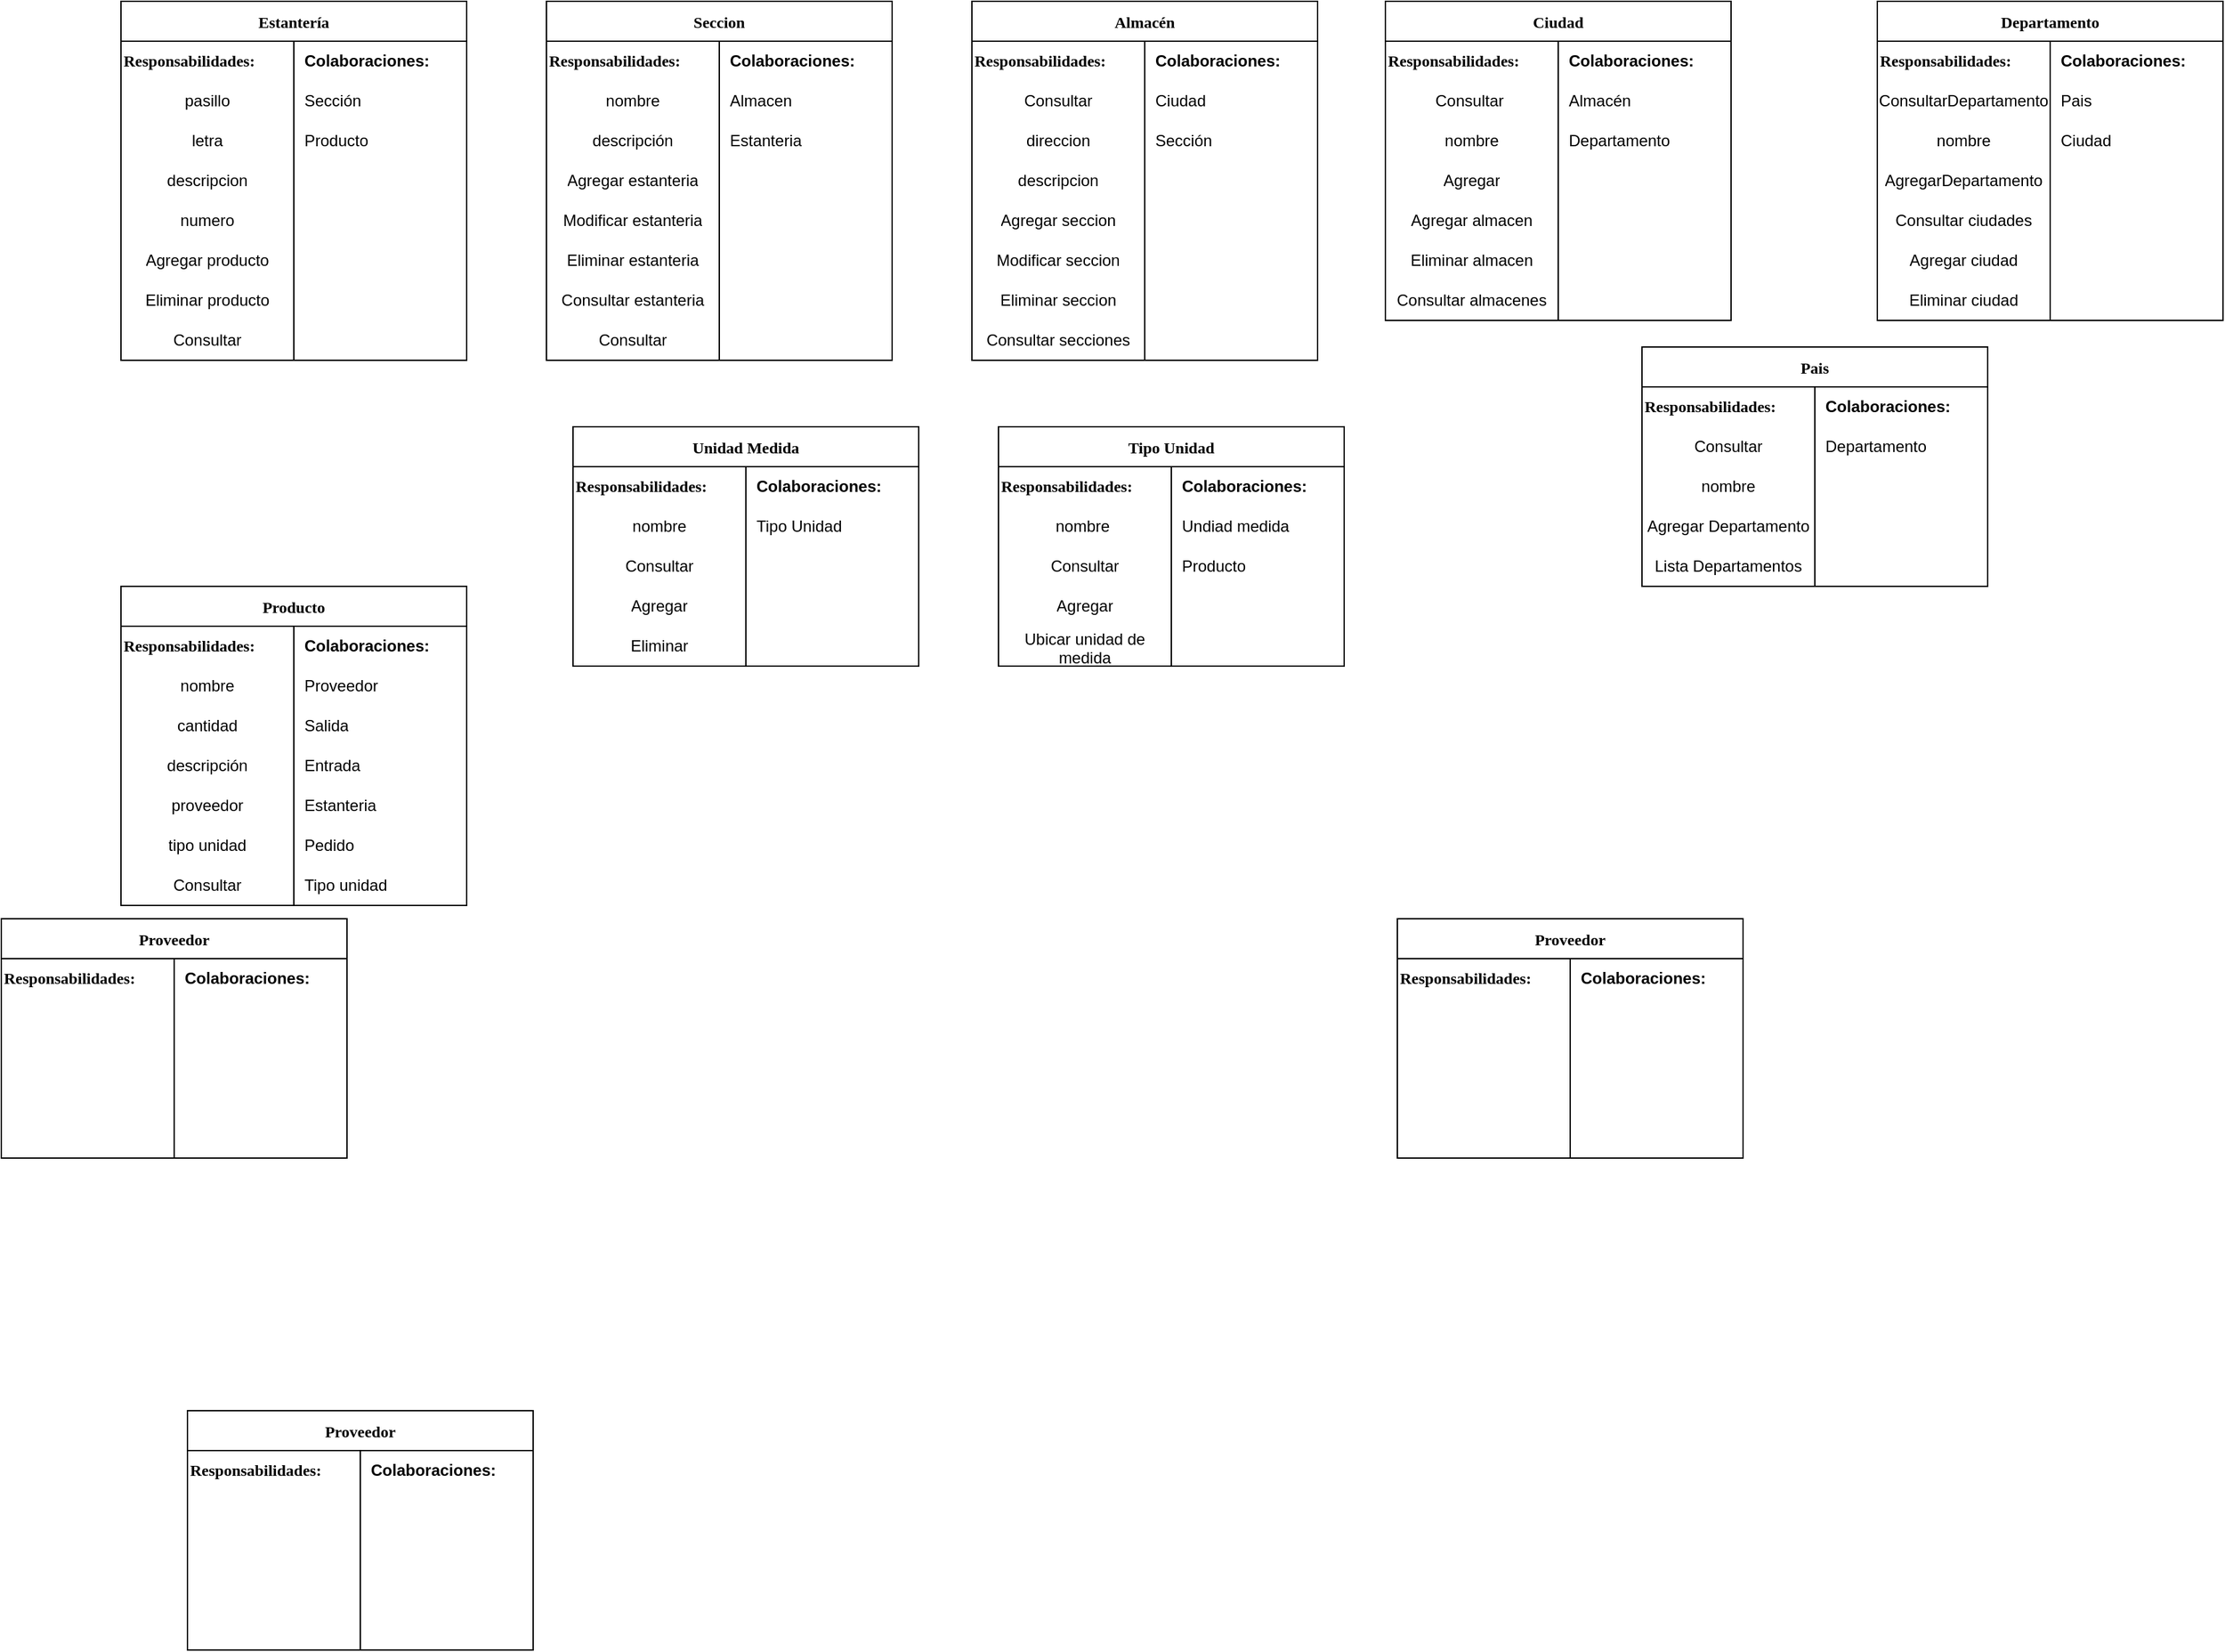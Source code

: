 <mxfile version="20.4.0" type="github" pages="2">
  <diagram id="iXwoXLQOFtYNu_8t82pj" name="CRC">
    <mxGraphModel dx="1654" dy="452" grid="1" gridSize="10" guides="1" tooltips="1" connect="1" arrows="1" fold="1" page="1" pageScale="1" pageWidth="827" pageHeight="1169" math="0" shadow="0">
      <root>
        <mxCell id="0" />
        <mxCell id="1" parent="0" />
        <mxCell id="_WAWso1Wxc8JUQUYSs-X-1" value="Producto" style="shape=table;startSize=30;container=1;collapsible=0;childLayout=tableLayout;fixedRows=1;rowLines=0;fontStyle=1;fontFamily=Times New Roman;" parent="1" vertex="1">
          <mxGeometry x="-340" y="440" width="260" height="240" as="geometry" />
        </mxCell>
        <mxCell id="_WAWso1Wxc8JUQUYSs-X-14" style="shape=tableRow;horizontal=0;startSize=0;swimlaneHead=0;swimlaneBody=0;top=0;left=0;bottom=0;right=0;collapsible=0;dropTarget=0;fillColor=none;points=[[0,0.5],[1,0.5]];portConstraint=eastwest;" parent="_WAWso1Wxc8JUQUYSs-X-1" vertex="1">
          <mxGeometry y="30" width="260" height="30" as="geometry" />
        </mxCell>
        <mxCell id="_WAWso1Wxc8JUQUYSs-X-15" value="&lt;font size=&quot;1&quot; face=&quot;Times New Roman&quot;&gt;&lt;b style=&quot;font-size: 12px;&quot;&gt;Responsabilidades:&lt;/b&gt;&lt;/font&gt;" style="shape=partialRectangle;html=1;whiteSpace=wrap;connectable=0;fillColor=none;top=0;left=0;bottom=0;right=0;overflow=hidden;pointerEvents=1;align=left;" parent="_WAWso1Wxc8JUQUYSs-X-14" vertex="1">
          <mxGeometry width="130" height="30" as="geometry">
            <mxRectangle width="130" height="30" as="alternateBounds" />
          </mxGeometry>
        </mxCell>
        <mxCell id="_WAWso1Wxc8JUQUYSs-X-16" value="&lt;b&gt;Colaboraciones:&lt;/b&gt;" style="shape=partialRectangle;html=1;whiteSpace=wrap;connectable=0;fillColor=none;top=0;left=0;bottom=0;right=0;align=left;spacingLeft=6;overflow=hidden;" parent="_WAWso1Wxc8JUQUYSs-X-14" vertex="1">
          <mxGeometry x="130" width="130" height="30" as="geometry">
            <mxRectangle width="130" height="30" as="alternateBounds" />
          </mxGeometry>
        </mxCell>
        <mxCell id="_WAWso1Wxc8JUQUYSs-X-11" style="shape=tableRow;horizontal=0;startSize=0;swimlaneHead=0;swimlaneBody=0;top=0;left=0;bottom=0;right=0;collapsible=0;dropTarget=0;fillColor=none;points=[[0,0.5],[1,0.5]];portConstraint=eastwest;" parent="_WAWso1Wxc8JUQUYSs-X-1" vertex="1">
          <mxGeometry y="60" width="260" height="30" as="geometry" />
        </mxCell>
        <mxCell id="_WAWso1Wxc8JUQUYSs-X-12" value="nombre" style="shape=partialRectangle;html=1;whiteSpace=wrap;connectable=0;fillColor=none;top=0;left=0;bottom=0;right=0;overflow=hidden;pointerEvents=1;" parent="_WAWso1Wxc8JUQUYSs-X-11" vertex="1">
          <mxGeometry width="130" height="30" as="geometry">
            <mxRectangle width="130" height="30" as="alternateBounds" />
          </mxGeometry>
        </mxCell>
        <mxCell id="_WAWso1Wxc8JUQUYSs-X-13" value="Proveedor&lt;span style=&quot;white-space: pre;&quot;&gt; &lt;/span&gt;" style="shape=partialRectangle;html=1;whiteSpace=wrap;connectable=0;fillColor=none;top=0;left=0;bottom=0;right=0;align=left;spacingLeft=6;overflow=hidden;" parent="_WAWso1Wxc8JUQUYSs-X-11" vertex="1">
          <mxGeometry x="130" width="130" height="30" as="geometry">
            <mxRectangle width="130" height="30" as="alternateBounds" />
          </mxGeometry>
        </mxCell>
        <mxCell id="_WAWso1Wxc8JUQUYSs-X-2" value="" style="shape=tableRow;horizontal=0;startSize=0;swimlaneHead=0;swimlaneBody=0;top=0;left=0;bottom=0;right=0;collapsible=0;dropTarget=0;fillColor=none;points=[[0,0.5],[1,0.5]];portConstraint=eastwest;" parent="_WAWso1Wxc8JUQUYSs-X-1" vertex="1">
          <mxGeometry y="90" width="260" height="30" as="geometry" />
        </mxCell>
        <mxCell id="_WAWso1Wxc8JUQUYSs-X-3" value="cantidad" style="shape=partialRectangle;html=1;whiteSpace=wrap;connectable=0;fillColor=none;top=0;left=0;bottom=0;right=0;overflow=hidden;pointerEvents=1;" parent="_WAWso1Wxc8JUQUYSs-X-2" vertex="1">
          <mxGeometry width="130" height="30" as="geometry">
            <mxRectangle width="130" height="30" as="alternateBounds" />
          </mxGeometry>
        </mxCell>
        <mxCell id="_WAWso1Wxc8JUQUYSs-X-4" value="Salida" style="shape=partialRectangle;html=1;whiteSpace=wrap;connectable=0;fillColor=none;top=0;left=0;bottom=0;right=0;align=left;spacingLeft=6;overflow=hidden;" parent="_WAWso1Wxc8JUQUYSs-X-2" vertex="1">
          <mxGeometry x="130" width="130" height="30" as="geometry">
            <mxRectangle width="130" height="30" as="alternateBounds" />
          </mxGeometry>
        </mxCell>
        <mxCell id="_WAWso1Wxc8JUQUYSs-X-5" value="" style="shape=tableRow;horizontal=0;startSize=0;swimlaneHead=0;swimlaneBody=0;top=0;left=0;bottom=0;right=0;collapsible=0;dropTarget=0;fillColor=none;points=[[0,0.5],[1,0.5]];portConstraint=eastwest;" parent="_WAWso1Wxc8JUQUYSs-X-1" vertex="1">
          <mxGeometry y="120" width="260" height="30" as="geometry" />
        </mxCell>
        <mxCell id="_WAWso1Wxc8JUQUYSs-X-6" value="descripción" style="shape=partialRectangle;html=1;whiteSpace=wrap;connectable=0;fillColor=none;top=0;left=0;bottom=0;right=0;overflow=hidden;" parent="_WAWso1Wxc8JUQUYSs-X-5" vertex="1">
          <mxGeometry width="130" height="30" as="geometry">
            <mxRectangle width="130" height="30" as="alternateBounds" />
          </mxGeometry>
        </mxCell>
        <mxCell id="_WAWso1Wxc8JUQUYSs-X-7" value="Entrada" style="shape=partialRectangle;html=1;whiteSpace=wrap;connectable=0;fillColor=none;top=0;left=0;bottom=0;right=0;align=left;spacingLeft=6;overflow=hidden;" parent="_WAWso1Wxc8JUQUYSs-X-5" vertex="1">
          <mxGeometry x="130" width="130" height="30" as="geometry">
            <mxRectangle width="130" height="30" as="alternateBounds" />
          </mxGeometry>
        </mxCell>
        <mxCell id="_WAWso1Wxc8JUQUYSs-X-8" value="" style="shape=tableRow;horizontal=0;startSize=0;swimlaneHead=0;swimlaneBody=0;top=0;left=0;bottom=0;right=0;collapsible=0;dropTarget=0;fillColor=none;points=[[0,0.5],[1,0.5]];portConstraint=eastwest;" parent="_WAWso1Wxc8JUQUYSs-X-1" vertex="1">
          <mxGeometry y="150" width="260" height="30" as="geometry" />
        </mxCell>
        <mxCell id="_WAWso1Wxc8JUQUYSs-X-9" value="proveedor" style="shape=partialRectangle;html=1;whiteSpace=wrap;connectable=0;fillColor=none;top=0;left=0;bottom=0;right=0;overflow=hidden;" parent="_WAWso1Wxc8JUQUYSs-X-8" vertex="1">
          <mxGeometry width="130" height="30" as="geometry">
            <mxRectangle width="130" height="30" as="alternateBounds" />
          </mxGeometry>
        </mxCell>
        <mxCell id="_WAWso1Wxc8JUQUYSs-X-10" value="Estanteria" style="shape=partialRectangle;html=1;whiteSpace=wrap;connectable=0;fillColor=none;top=0;left=0;bottom=0;right=0;align=left;spacingLeft=6;overflow=hidden;" parent="_WAWso1Wxc8JUQUYSs-X-8" vertex="1">
          <mxGeometry x="130" width="130" height="30" as="geometry">
            <mxRectangle width="130" height="30" as="alternateBounds" />
          </mxGeometry>
        </mxCell>
        <mxCell id="H1Z8euOOaQKAWT77lP2l-43" style="shape=tableRow;horizontal=0;startSize=0;swimlaneHead=0;swimlaneBody=0;top=0;left=0;bottom=0;right=0;collapsible=0;dropTarget=0;fillColor=none;points=[[0,0.5],[1,0.5]];portConstraint=eastwest;" parent="_WAWso1Wxc8JUQUYSs-X-1" vertex="1">
          <mxGeometry y="180" width="260" height="30" as="geometry" />
        </mxCell>
        <mxCell id="H1Z8euOOaQKAWT77lP2l-44" value="tipo unidad" style="shape=partialRectangle;html=1;whiteSpace=wrap;connectable=0;fillColor=none;top=0;left=0;bottom=0;right=0;overflow=hidden;" parent="H1Z8euOOaQKAWT77lP2l-43" vertex="1">
          <mxGeometry width="130" height="30" as="geometry">
            <mxRectangle width="130" height="30" as="alternateBounds" />
          </mxGeometry>
        </mxCell>
        <mxCell id="H1Z8euOOaQKAWT77lP2l-45" value="Pedido" style="shape=partialRectangle;html=1;whiteSpace=wrap;connectable=0;fillColor=none;top=0;left=0;bottom=0;right=0;align=left;spacingLeft=6;overflow=hidden;" parent="H1Z8euOOaQKAWT77lP2l-43" vertex="1">
          <mxGeometry x="130" width="130" height="30" as="geometry">
            <mxRectangle width="130" height="30" as="alternateBounds" />
          </mxGeometry>
        </mxCell>
        <mxCell id="H1Z8euOOaQKAWT77lP2l-46" style="shape=tableRow;horizontal=0;startSize=0;swimlaneHead=0;swimlaneBody=0;top=0;left=0;bottom=0;right=0;collapsible=0;dropTarget=0;fillColor=none;points=[[0,0.5],[1,0.5]];portConstraint=eastwest;" parent="_WAWso1Wxc8JUQUYSs-X-1" vertex="1">
          <mxGeometry y="210" width="260" height="30" as="geometry" />
        </mxCell>
        <mxCell id="H1Z8euOOaQKAWT77lP2l-47" value="Consultar" style="shape=partialRectangle;html=1;whiteSpace=wrap;connectable=0;fillColor=none;top=0;left=0;bottom=0;right=0;overflow=hidden;" parent="H1Z8euOOaQKAWT77lP2l-46" vertex="1">
          <mxGeometry width="130" height="30" as="geometry">
            <mxRectangle width="130" height="30" as="alternateBounds" />
          </mxGeometry>
        </mxCell>
        <mxCell id="H1Z8euOOaQKAWT77lP2l-48" value="Tipo unidad" style="shape=partialRectangle;html=1;whiteSpace=wrap;connectable=0;fillColor=none;top=0;left=0;bottom=0;right=0;align=left;spacingLeft=6;overflow=hidden;" parent="H1Z8euOOaQKAWT77lP2l-46" vertex="1">
          <mxGeometry x="130" width="130" height="30" as="geometry">
            <mxRectangle width="130" height="30" as="alternateBounds" />
          </mxGeometry>
        </mxCell>
        <mxCell id="_WAWso1Wxc8JUQUYSs-X-18" value="Tipo Unidad" style="shape=table;startSize=30;container=1;collapsible=0;childLayout=tableLayout;fixedRows=1;rowLines=0;fontStyle=1;fontFamily=Times New Roman;" parent="1" vertex="1">
          <mxGeometry x="320" y="320" width="260" height="180" as="geometry" />
        </mxCell>
        <mxCell id="_WAWso1Wxc8JUQUYSs-X-19" style="shape=tableRow;horizontal=0;startSize=0;swimlaneHead=0;swimlaneBody=0;top=0;left=0;bottom=0;right=0;collapsible=0;dropTarget=0;fillColor=none;points=[[0,0.5],[1,0.5]];portConstraint=eastwest;" parent="_WAWso1Wxc8JUQUYSs-X-18" vertex="1">
          <mxGeometry y="30" width="260" height="30" as="geometry" />
        </mxCell>
        <mxCell id="_WAWso1Wxc8JUQUYSs-X-20" value="&lt;font size=&quot;1&quot; face=&quot;Times New Roman&quot;&gt;&lt;b style=&quot;font-size: 12px;&quot;&gt;Responsabilidades:&lt;/b&gt;&lt;/font&gt;" style="shape=partialRectangle;html=1;whiteSpace=wrap;connectable=0;fillColor=none;top=0;left=0;bottom=0;right=0;overflow=hidden;pointerEvents=1;align=left;" parent="_WAWso1Wxc8JUQUYSs-X-19" vertex="1">
          <mxGeometry width="130" height="30" as="geometry">
            <mxRectangle width="130" height="30" as="alternateBounds" />
          </mxGeometry>
        </mxCell>
        <mxCell id="_WAWso1Wxc8JUQUYSs-X-21" value="&lt;b&gt;Colaboraciones:&lt;/b&gt;" style="shape=partialRectangle;html=1;whiteSpace=wrap;connectable=0;fillColor=none;top=0;left=0;bottom=0;right=0;align=left;spacingLeft=6;overflow=hidden;" parent="_WAWso1Wxc8JUQUYSs-X-19" vertex="1">
          <mxGeometry x="130" width="130" height="30" as="geometry">
            <mxRectangle width="130" height="30" as="alternateBounds" />
          </mxGeometry>
        </mxCell>
        <mxCell id="_WAWso1Wxc8JUQUYSs-X-22" style="shape=tableRow;horizontal=0;startSize=0;swimlaneHead=0;swimlaneBody=0;top=0;left=0;bottom=0;right=0;collapsible=0;dropTarget=0;fillColor=none;points=[[0,0.5],[1,0.5]];portConstraint=eastwest;" parent="_WAWso1Wxc8JUQUYSs-X-18" vertex="1">
          <mxGeometry y="60" width="260" height="30" as="geometry" />
        </mxCell>
        <mxCell id="_WAWso1Wxc8JUQUYSs-X-23" value="nombre&amp;nbsp;" style="shape=partialRectangle;html=1;whiteSpace=wrap;connectable=0;fillColor=none;top=0;left=0;bottom=0;right=0;overflow=hidden;pointerEvents=1;" parent="_WAWso1Wxc8JUQUYSs-X-22" vertex="1">
          <mxGeometry width="130" height="30" as="geometry">
            <mxRectangle width="130" height="30" as="alternateBounds" />
          </mxGeometry>
        </mxCell>
        <mxCell id="_WAWso1Wxc8JUQUYSs-X-24" value="Undiad medida" style="shape=partialRectangle;html=1;whiteSpace=wrap;connectable=0;fillColor=none;top=0;left=0;bottom=0;right=0;align=left;spacingLeft=6;overflow=hidden;" parent="_WAWso1Wxc8JUQUYSs-X-22" vertex="1">
          <mxGeometry x="130" width="130" height="30" as="geometry">
            <mxRectangle width="130" height="30" as="alternateBounds" />
          </mxGeometry>
        </mxCell>
        <mxCell id="_WAWso1Wxc8JUQUYSs-X-25" value="" style="shape=tableRow;horizontal=0;startSize=0;swimlaneHead=0;swimlaneBody=0;top=0;left=0;bottom=0;right=0;collapsible=0;dropTarget=0;fillColor=none;points=[[0,0.5],[1,0.5]];portConstraint=eastwest;" parent="_WAWso1Wxc8JUQUYSs-X-18" vertex="1">
          <mxGeometry y="90" width="260" height="30" as="geometry" />
        </mxCell>
        <mxCell id="_WAWso1Wxc8JUQUYSs-X-26" value="Consultar" style="shape=partialRectangle;html=1;whiteSpace=wrap;connectable=0;fillColor=none;top=0;left=0;bottom=0;right=0;overflow=hidden;pointerEvents=1;" parent="_WAWso1Wxc8JUQUYSs-X-25" vertex="1">
          <mxGeometry width="130" height="30" as="geometry">
            <mxRectangle width="130" height="30" as="alternateBounds" />
          </mxGeometry>
        </mxCell>
        <mxCell id="_WAWso1Wxc8JUQUYSs-X-27" value="Producto" style="shape=partialRectangle;html=1;whiteSpace=wrap;connectable=0;fillColor=none;top=0;left=0;bottom=0;right=0;align=left;spacingLeft=6;overflow=hidden;" parent="_WAWso1Wxc8JUQUYSs-X-25" vertex="1">
          <mxGeometry x="130" width="130" height="30" as="geometry">
            <mxRectangle width="130" height="30" as="alternateBounds" />
          </mxGeometry>
        </mxCell>
        <mxCell id="_WAWso1Wxc8JUQUYSs-X-28" value="" style="shape=tableRow;horizontal=0;startSize=0;swimlaneHead=0;swimlaneBody=0;top=0;left=0;bottom=0;right=0;collapsible=0;dropTarget=0;fillColor=none;points=[[0,0.5],[1,0.5]];portConstraint=eastwest;" parent="_WAWso1Wxc8JUQUYSs-X-18" vertex="1">
          <mxGeometry y="120" width="260" height="30" as="geometry" />
        </mxCell>
        <mxCell id="_WAWso1Wxc8JUQUYSs-X-29" value="Agregar" style="shape=partialRectangle;html=1;whiteSpace=wrap;connectable=0;fillColor=none;top=0;left=0;bottom=0;right=0;overflow=hidden;" parent="_WAWso1Wxc8JUQUYSs-X-28" vertex="1">
          <mxGeometry width="130" height="30" as="geometry">
            <mxRectangle width="130" height="30" as="alternateBounds" />
          </mxGeometry>
        </mxCell>
        <mxCell id="_WAWso1Wxc8JUQUYSs-X-30" value="" style="shape=partialRectangle;html=1;whiteSpace=wrap;connectable=0;fillColor=none;top=0;left=0;bottom=0;right=0;align=left;spacingLeft=6;overflow=hidden;" parent="_WAWso1Wxc8JUQUYSs-X-28" vertex="1">
          <mxGeometry x="130" width="130" height="30" as="geometry">
            <mxRectangle width="130" height="30" as="alternateBounds" />
          </mxGeometry>
        </mxCell>
        <mxCell id="_WAWso1Wxc8JUQUYSs-X-31" value="" style="shape=tableRow;horizontal=0;startSize=0;swimlaneHead=0;swimlaneBody=0;top=0;left=0;bottom=0;right=0;collapsible=0;dropTarget=0;fillColor=none;points=[[0,0.5],[1,0.5]];portConstraint=eastwest;" parent="_WAWso1Wxc8JUQUYSs-X-18" vertex="1">
          <mxGeometry y="150" width="260" height="30" as="geometry" />
        </mxCell>
        <mxCell id="_WAWso1Wxc8JUQUYSs-X-32" value="Ubicar unidad de medida" style="shape=partialRectangle;html=1;whiteSpace=wrap;connectable=0;fillColor=none;top=0;left=0;bottom=0;right=0;overflow=hidden;" parent="_WAWso1Wxc8JUQUYSs-X-31" vertex="1">
          <mxGeometry width="130" height="30" as="geometry">
            <mxRectangle width="130" height="30" as="alternateBounds" />
          </mxGeometry>
        </mxCell>
        <mxCell id="_WAWso1Wxc8JUQUYSs-X-33" value="" style="shape=partialRectangle;html=1;whiteSpace=wrap;connectable=0;fillColor=none;top=0;left=0;bottom=0;right=0;align=left;spacingLeft=6;overflow=hidden;" parent="_WAWso1Wxc8JUQUYSs-X-31" vertex="1">
          <mxGeometry x="130" width="130" height="30" as="geometry">
            <mxRectangle width="130" height="30" as="alternateBounds" />
          </mxGeometry>
        </mxCell>
        <mxCell id="_WAWso1Wxc8JUQUYSs-X-34" value="Proveedor" style="shape=table;startSize=30;container=1;collapsible=0;childLayout=tableLayout;fixedRows=1;rowLines=0;fontStyle=1;fontFamily=Times New Roman;" parent="1" vertex="1">
          <mxGeometry x="620" y="690" width="260" height="180" as="geometry" />
        </mxCell>
        <mxCell id="_WAWso1Wxc8JUQUYSs-X-35" style="shape=tableRow;horizontal=0;startSize=0;swimlaneHead=0;swimlaneBody=0;top=0;left=0;bottom=0;right=0;collapsible=0;dropTarget=0;fillColor=none;points=[[0,0.5],[1,0.5]];portConstraint=eastwest;" parent="_WAWso1Wxc8JUQUYSs-X-34" vertex="1">
          <mxGeometry y="30" width="260" height="30" as="geometry" />
        </mxCell>
        <mxCell id="_WAWso1Wxc8JUQUYSs-X-36" value="&lt;font size=&quot;1&quot; face=&quot;Times New Roman&quot;&gt;&lt;b style=&quot;font-size: 12px;&quot;&gt;Responsabilidades:&lt;/b&gt;&lt;/font&gt;" style="shape=partialRectangle;html=1;whiteSpace=wrap;connectable=0;fillColor=none;top=0;left=0;bottom=0;right=0;overflow=hidden;pointerEvents=1;align=left;" parent="_WAWso1Wxc8JUQUYSs-X-35" vertex="1">
          <mxGeometry width="130" height="30" as="geometry">
            <mxRectangle width="130" height="30" as="alternateBounds" />
          </mxGeometry>
        </mxCell>
        <mxCell id="_WAWso1Wxc8JUQUYSs-X-37" value="&lt;b&gt;Colaboraciones:&lt;/b&gt;" style="shape=partialRectangle;html=1;whiteSpace=wrap;connectable=0;fillColor=none;top=0;left=0;bottom=0;right=0;align=left;spacingLeft=6;overflow=hidden;" parent="_WAWso1Wxc8JUQUYSs-X-35" vertex="1">
          <mxGeometry x="130" width="130" height="30" as="geometry">
            <mxRectangle width="130" height="30" as="alternateBounds" />
          </mxGeometry>
        </mxCell>
        <mxCell id="_WAWso1Wxc8JUQUYSs-X-38" style="shape=tableRow;horizontal=0;startSize=0;swimlaneHead=0;swimlaneBody=0;top=0;left=0;bottom=0;right=0;collapsible=0;dropTarget=0;fillColor=none;points=[[0,0.5],[1,0.5]];portConstraint=eastwest;" parent="_WAWso1Wxc8JUQUYSs-X-34" vertex="1">
          <mxGeometry y="60" width="260" height="30" as="geometry" />
        </mxCell>
        <mxCell id="_WAWso1Wxc8JUQUYSs-X-39" style="shape=partialRectangle;html=1;whiteSpace=wrap;connectable=0;fillColor=none;top=0;left=0;bottom=0;right=0;overflow=hidden;pointerEvents=1;" parent="_WAWso1Wxc8JUQUYSs-X-38" vertex="1">
          <mxGeometry width="130" height="30" as="geometry">
            <mxRectangle width="130" height="30" as="alternateBounds" />
          </mxGeometry>
        </mxCell>
        <mxCell id="_WAWso1Wxc8JUQUYSs-X-40" style="shape=partialRectangle;html=1;whiteSpace=wrap;connectable=0;fillColor=none;top=0;left=0;bottom=0;right=0;align=left;spacingLeft=6;overflow=hidden;" parent="_WAWso1Wxc8JUQUYSs-X-38" vertex="1">
          <mxGeometry x="130" width="130" height="30" as="geometry">
            <mxRectangle width="130" height="30" as="alternateBounds" />
          </mxGeometry>
        </mxCell>
        <mxCell id="_WAWso1Wxc8JUQUYSs-X-41" value="" style="shape=tableRow;horizontal=0;startSize=0;swimlaneHead=0;swimlaneBody=0;top=0;left=0;bottom=0;right=0;collapsible=0;dropTarget=0;fillColor=none;points=[[0,0.5],[1,0.5]];portConstraint=eastwest;" parent="_WAWso1Wxc8JUQUYSs-X-34" vertex="1">
          <mxGeometry y="90" width="260" height="30" as="geometry" />
        </mxCell>
        <mxCell id="_WAWso1Wxc8JUQUYSs-X-42" value="" style="shape=partialRectangle;html=1;whiteSpace=wrap;connectable=0;fillColor=none;top=0;left=0;bottom=0;right=0;overflow=hidden;pointerEvents=1;" parent="_WAWso1Wxc8JUQUYSs-X-41" vertex="1">
          <mxGeometry width="130" height="30" as="geometry">
            <mxRectangle width="130" height="30" as="alternateBounds" />
          </mxGeometry>
        </mxCell>
        <mxCell id="_WAWso1Wxc8JUQUYSs-X-43" value="" style="shape=partialRectangle;html=1;whiteSpace=wrap;connectable=0;fillColor=none;top=0;left=0;bottom=0;right=0;align=left;spacingLeft=6;overflow=hidden;" parent="_WAWso1Wxc8JUQUYSs-X-41" vertex="1">
          <mxGeometry x="130" width="130" height="30" as="geometry">
            <mxRectangle width="130" height="30" as="alternateBounds" />
          </mxGeometry>
        </mxCell>
        <mxCell id="_WAWso1Wxc8JUQUYSs-X-44" value="" style="shape=tableRow;horizontal=0;startSize=0;swimlaneHead=0;swimlaneBody=0;top=0;left=0;bottom=0;right=0;collapsible=0;dropTarget=0;fillColor=none;points=[[0,0.5],[1,0.5]];portConstraint=eastwest;" parent="_WAWso1Wxc8JUQUYSs-X-34" vertex="1">
          <mxGeometry y="120" width="260" height="30" as="geometry" />
        </mxCell>
        <mxCell id="_WAWso1Wxc8JUQUYSs-X-45" value="" style="shape=partialRectangle;html=1;whiteSpace=wrap;connectable=0;fillColor=none;top=0;left=0;bottom=0;right=0;overflow=hidden;" parent="_WAWso1Wxc8JUQUYSs-X-44" vertex="1">
          <mxGeometry width="130" height="30" as="geometry">
            <mxRectangle width="130" height="30" as="alternateBounds" />
          </mxGeometry>
        </mxCell>
        <mxCell id="_WAWso1Wxc8JUQUYSs-X-46" value="" style="shape=partialRectangle;html=1;whiteSpace=wrap;connectable=0;fillColor=none;top=0;left=0;bottom=0;right=0;align=left;spacingLeft=6;overflow=hidden;" parent="_WAWso1Wxc8JUQUYSs-X-44" vertex="1">
          <mxGeometry x="130" width="130" height="30" as="geometry">
            <mxRectangle width="130" height="30" as="alternateBounds" />
          </mxGeometry>
        </mxCell>
        <mxCell id="_WAWso1Wxc8JUQUYSs-X-47" value="" style="shape=tableRow;horizontal=0;startSize=0;swimlaneHead=0;swimlaneBody=0;top=0;left=0;bottom=0;right=0;collapsible=0;dropTarget=0;fillColor=none;points=[[0,0.5],[1,0.5]];portConstraint=eastwest;" parent="_WAWso1Wxc8JUQUYSs-X-34" vertex="1">
          <mxGeometry y="150" width="260" height="30" as="geometry" />
        </mxCell>
        <mxCell id="_WAWso1Wxc8JUQUYSs-X-48" value="" style="shape=partialRectangle;html=1;whiteSpace=wrap;connectable=0;fillColor=none;top=0;left=0;bottom=0;right=0;overflow=hidden;" parent="_WAWso1Wxc8JUQUYSs-X-47" vertex="1">
          <mxGeometry width="130" height="30" as="geometry">
            <mxRectangle width="130" height="30" as="alternateBounds" />
          </mxGeometry>
        </mxCell>
        <mxCell id="_WAWso1Wxc8JUQUYSs-X-49" value="" style="shape=partialRectangle;html=1;whiteSpace=wrap;connectable=0;fillColor=none;top=0;left=0;bottom=0;right=0;align=left;spacingLeft=6;overflow=hidden;" parent="_WAWso1Wxc8JUQUYSs-X-47" vertex="1">
          <mxGeometry x="130" width="130" height="30" as="geometry">
            <mxRectangle width="130" height="30" as="alternateBounds" />
          </mxGeometry>
        </mxCell>
        <mxCell id="_WAWso1Wxc8JUQUYSs-X-50" value="Unidad Medida" style="shape=table;startSize=30;container=1;collapsible=0;childLayout=tableLayout;fixedRows=1;rowLines=0;fontStyle=1;fontFamily=Times New Roman;" parent="1" vertex="1">
          <mxGeometry y="320" width="260" height="180" as="geometry" />
        </mxCell>
        <mxCell id="_WAWso1Wxc8JUQUYSs-X-51" style="shape=tableRow;horizontal=0;startSize=0;swimlaneHead=0;swimlaneBody=0;top=0;left=0;bottom=0;right=0;collapsible=0;dropTarget=0;fillColor=none;points=[[0,0.5],[1,0.5]];portConstraint=eastwest;" parent="_WAWso1Wxc8JUQUYSs-X-50" vertex="1">
          <mxGeometry y="30" width="260" height="30" as="geometry" />
        </mxCell>
        <mxCell id="_WAWso1Wxc8JUQUYSs-X-52" value="&lt;font size=&quot;1&quot; face=&quot;Times New Roman&quot;&gt;&lt;b style=&quot;font-size: 12px;&quot;&gt;Responsabilidades:&lt;/b&gt;&lt;/font&gt;" style="shape=partialRectangle;html=1;whiteSpace=wrap;connectable=0;fillColor=none;top=0;left=0;bottom=0;right=0;overflow=hidden;pointerEvents=1;align=left;" parent="_WAWso1Wxc8JUQUYSs-X-51" vertex="1">
          <mxGeometry width="130" height="30" as="geometry">
            <mxRectangle width="130" height="30" as="alternateBounds" />
          </mxGeometry>
        </mxCell>
        <mxCell id="_WAWso1Wxc8JUQUYSs-X-53" value="&lt;b&gt;Colaboraciones:&lt;/b&gt;" style="shape=partialRectangle;html=1;whiteSpace=wrap;connectable=0;fillColor=none;top=0;left=0;bottom=0;right=0;align=left;spacingLeft=6;overflow=hidden;" parent="_WAWso1Wxc8JUQUYSs-X-51" vertex="1">
          <mxGeometry x="130" width="130" height="30" as="geometry">
            <mxRectangle width="130" height="30" as="alternateBounds" />
          </mxGeometry>
        </mxCell>
        <mxCell id="_WAWso1Wxc8JUQUYSs-X-54" style="shape=tableRow;horizontal=0;startSize=0;swimlaneHead=0;swimlaneBody=0;top=0;left=0;bottom=0;right=0;collapsible=0;dropTarget=0;fillColor=none;points=[[0,0.5],[1,0.5]];portConstraint=eastwest;" parent="_WAWso1Wxc8JUQUYSs-X-50" vertex="1">
          <mxGeometry y="60" width="260" height="30" as="geometry" />
        </mxCell>
        <mxCell id="_WAWso1Wxc8JUQUYSs-X-55" value="nombre" style="shape=partialRectangle;html=1;whiteSpace=wrap;connectable=0;fillColor=none;top=0;left=0;bottom=0;right=0;overflow=hidden;pointerEvents=1;" parent="_WAWso1Wxc8JUQUYSs-X-54" vertex="1">
          <mxGeometry width="130" height="30" as="geometry">
            <mxRectangle width="130" height="30" as="alternateBounds" />
          </mxGeometry>
        </mxCell>
        <mxCell id="_WAWso1Wxc8JUQUYSs-X-56" value="Tipo Unidad" style="shape=partialRectangle;html=1;whiteSpace=wrap;connectable=0;fillColor=none;top=0;left=0;bottom=0;right=0;align=left;spacingLeft=6;overflow=hidden;" parent="_WAWso1Wxc8JUQUYSs-X-54" vertex="1">
          <mxGeometry x="130" width="130" height="30" as="geometry">
            <mxRectangle width="130" height="30" as="alternateBounds" />
          </mxGeometry>
        </mxCell>
        <mxCell id="_WAWso1Wxc8JUQUYSs-X-57" value="" style="shape=tableRow;horizontal=0;startSize=0;swimlaneHead=0;swimlaneBody=0;top=0;left=0;bottom=0;right=0;collapsible=0;dropTarget=0;fillColor=none;points=[[0,0.5],[1,0.5]];portConstraint=eastwest;" parent="_WAWso1Wxc8JUQUYSs-X-50" vertex="1">
          <mxGeometry y="90" width="260" height="30" as="geometry" />
        </mxCell>
        <mxCell id="_WAWso1Wxc8JUQUYSs-X-58" value="Consultar" style="shape=partialRectangle;html=1;whiteSpace=wrap;connectable=0;fillColor=none;top=0;left=0;bottom=0;right=0;overflow=hidden;pointerEvents=1;" parent="_WAWso1Wxc8JUQUYSs-X-57" vertex="1">
          <mxGeometry width="130" height="30" as="geometry">
            <mxRectangle width="130" height="30" as="alternateBounds" />
          </mxGeometry>
        </mxCell>
        <mxCell id="_WAWso1Wxc8JUQUYSs-X-59" value="" style="shape=partialRectangle;html=1;whiteSpace=wrap;connectable=0;fillColor=none;top=0;left=0;bottom=0;right=0;align=left;spacingLeft=6;overflow=hidden;" parent="_WAWso1Wxc8JUQUYSs-X-57" vertex="1">
          <mxGeometry x="130" width="130" height="30" as="geometry">
            <mxRectangle width="130" height="30" as="alternateBounds" />
          </mxGeometry>
        </mxCell>
        <mxCell id="_WAWso1Wxc8JUQUYSs-X-60" value="" style="shape=tableRow;horizontal=0;startSize=0;swimlaneHead=0;swimlaneBody=0;top=0;left=0;bottom=0;right=0;collapsible=0;dropTarget=0;fillColor=none;points=[[0,0.5],[1,0.5]];portConstraint=eastwest;" parent="_WAWso1Wxc8JUQUYSs-X-50" vertex="1">
          <mxGeometry y="120" width="260" height="30" as="geometry" />
        </mxCell>
        <mxCell id="_WAWso1Wxc8JUQUYSs-X-61" value="Agregar" style="shape=partialRectangle;html=1;whiteSpace=wrap;connectable=0;fillColor=none;top=0;left=0;bottom=0;right=0;overflow=hidden;" parent="_WAWso1Wxc8JUQUYSs-X-60" vertex="1">
          <mxGeometry width="130" height="30" as="geometry">
            <mxRectangle width="130" height="30" as="alternateBounds" />
          </mxGeometry>
        </mxCell>
        <mxCell id="_WAWso1Wxc8JUQUYSs-X-62" value="" style="shape=partialRectangle;html=1;whiteSpace=wrap;connectable=0;fillColor=none;top=0;left=0;bottom=0;right=0;align=left;spacingLeft=6;overflow=hidden;" parent="_WAWso1Wxc8JUQUYSs-X-60" vertex="1">
          <mxGeometry x="130" width="130" height="30" as="geometry">
            <mxRectangle width="130" height="30" as="alternateBounds" />
          </mxGeometry>
        </mxCell>
        <mxCell id="_WAWso1Wxc8JUQUYSs-X-63" value="" style="shape=tableRow;horizontal=0;startSize=0;swimlaneHead=0;swimlaneBody=0;top=0;left=0;bottom=0;right=0;collapsible=0;dropTarget=0;fillColor=none;points=[[0,0.5],[1,0.5]];portConstraint=eastwest;" parent="_WAWso1Wxc8JUQUYSs-X-50" vertex="1">
          <mxGeometry y="150" width="260" height="30" as="geometry" />
        </mxCell>
        <mxCell id="_WAWso1Wxc8JUQUYSs-X-64" value="Eliminar" style="shape=partialRectangle;html=1;whiteSpace=wrap;connectable=0;fillColor=none;top=0;left=0;bottom=0;right=0;overflow=hidden;" parent="_WAWso1Wxc8JUQUYSs-X-63" vertex="1">
          <mxGeometry width="130" height="30" as="geometry">
            <mxRectangle width="130" height="30" as="alternateBounds" />
          </mxGeometry>
        </mxCell>
        <mxCell id="_WAWso1Wxc8JUQUYSs-X-65" value="" style="shape=partialRectangle;html=1;whiteSpace=wrap;connectable=0;fillColor=none;top=0;left=0;bottom=0;right=0;align=left;spacingLeft=6;overflow=hidden;" parent="_WAWso1Wxc8JUQUYSs-X-63" vertex="1">
          <mxGeometry x="130" width="130" height="30" as="geometry">
            <mxRectangle width="130" height="30" as="alternateBounds" />
          </mxGeometry>
        </mxCell>
        <mxCell id="_WAWso1Wxc8JUQUYSs-X-66" value="Proveedor" style="shape=table;startSize=30;container=1;collapsible=0;childLayout=tableLayout;fixedRows=1;rowLines=0;fontStyle=1;fontFamily=Times New Roman;" parent="1" vertex="1">
          <mxGeometry x="-290" y="1060" width="260" height="180" as="geometry" />
        </mxCell>
        <mxCell id="_WAWso1Wxc8JUQUYSs-X-67" style="shape=tableRow;horizontal=0;startSize=0;swimlaneHead=0;swimlaneBody=0;top=0;left=0;bottom=0;right=0;collapsible=0;dropTarget=0;fillColor=none;points=[[0,0.5],[1,0.5]];portConstraint=eastwest;" parent="_WAWso1Wxc8JUQUYSs-X-66" vertex="1">
          <mxGeometry y="30" width="260" height="30" as="geometry" />
        </mxCell>
        <mxCell id="_WAWso1Wxc8JUQUYSs-X-68" value="&lt;font size=&quot;1&quot; face=&quot;Times New Roman&quot;&gt;&lt;b style=&quot;font-size: 12px;&quot;&gt;Responsabilidades:&lt;/b&gt;&lt;/font&gt;" style="shape=partialRectangle;html=1;whiteSpace=wrap;connectable=0;fillColor=none;top=0;left=0;bottom=0;right=0;overflow=hidden;pointerEvents=1;align=left;" parent="_WAWso1Wxc8JUQUYSs-X-67" vertex="1">
          <mxGeometry width="130" height="30" as="geometry">
            <mxRectangle width="130" height="30" as="alternateBounds" />
          </mxGeometry>
        </mxCell>
        <mxCell id="_WAWso1Wxc8JUQUYSs-X-69" value="&lt;b&gt;Colaboraciones:&lt;/b&gt;" style="shape=partialRectangle;html=1;whiteSpace=wrap;connectable=0;fillColor=none;top=0;left=0;bottom=0;right=0;align=left;spacingLeft=6;overflow=hidden;" parent="_WAWso1Wxc8JUQUYSs-X-67" vertex="1">
          <mxGeometry x="130" width="130" height="30" as="geometry">
            <mxRectangle width="130" height="30" as="alternateBounds" />
          </mxGeometry>
        </mxCell>
        <mxCell id="_WAWso1Wxc8JUQUYSs-X-70" style="shape=tableRow;horizontal=0;startSize=0;swimlaneHead=0;swimlaneBody=0;top=0;left=0;bottom=0;right=0;collapsible=0;dropTarget=0;fillColor=none;points=[[0,0.5],[1,0.5]];portConstraint=eastwest;" parent="_WAWso1Wxc8JUQUYSs-X-66" vertex="1">
          <mxGeometry y="60" width="260" height="30" as="geometry" />
        </mxCell>
        <mxCell id="_WAWso1Wxc8JUQUYSs-X-71" style="shape=partialRectangle;html=1;whiteSpace=wrap;connectable=0;fillColor=none;top=0;left=0;bottom=0;right=0;overflow=hidden;pointerEvents=1;" parent="_WAWso1Wxc8JUQUYSs-X-70" vertex="1">
          <mxGeometry width="130" height="30" as="geometry">
            <mxRectangle width="130" height="30" as="alternateBounds" />
          </mxGeometry>
        </mxCell>
        <mxCell id="_WAWso1Wxc8JUQUYSs-X-72" style="shape=partialRectangle;html=1;whiteSpace=wrap;connectable=0;fillColor=none;top=0;left=0;bottom=0;right=0;align=left;spacingLeft=6;overflow=hidden;" parent="_WAWso1Wxc8JUQUYSs-X-70" vertex="1">
          <mxGeometry x="130" width="130" height="30" as="geometry">
            <mxRectangle width="130" height="30" as="alternateBounds" />
          </mxGeometry>
        </mxCell>
        <mxCell id="_WAWso1Wxc8JUQUYSs-X-73" value="" style="shape=tableRow;horizontal=0;startSize=0;swimlaneHead=0;swimlaneBody=0;top=0;left=0;bottom=0;right=0;collapsible=0;dropTarget=0;fillColor=none;points=[[0,0.5],[1,0.5]];portConstraint=eastwest;" parent="_WAWso1Wxc8JUQUYSs-X-66" vertex="1">
          <mxGeometry y="90" width="260" height="30" as="geometry" />
        </mxCell>
        <mxCell id="_WAWso1Wxc8JUQUYSs-X-74" value="" style="shape=partialRectangle;html=1;whiteSpace=wrap;connectable=0;fillColor=none;top=0;left=0;bottom=0;right=0;overflow=hidden;pointerEvents=1;" parent="_WAWso1Wxc8JUQUYSs-X-73" vertex="1">
          <mxGeometry width="130" height="30" as="geometry">
            <mxRectangle width="130" height="30" as="alternateBounds" />
          </mxGeometry>
        </mxCell>
        <mxCell id="_WAWso1Wxc8JUQUYSs-X-75" value="" style="shape=partialRectangle;html=1;whiteSpace=wrap;connectable=0;fillColor=none;top=0;left=0;bottom=0;right=0;align=left;spacingLeft=6;overflow=hidden;" parent="_WAWso1Wxc8JUQUYSs-X-73" vertex="1">
          <mxGeometry x="130" width="130" height="30" as="geometry">
            <mxRectangle width="130" height="30" as="alternateBounds" />
          </mxGeometry>
        </mxCell>
        <mxCell id="_WAWso1Wxc8JUQUYSs-X-76" value="" style="shape=tableRow;horizontal=0;startSize=0;swimlaneHead=0;swimlaneBody=0;top=0;left=0;bottom=0;right=0;collapsible=0;dropTarget=0;fillColor=none;points=[[0,0.5],[1,0.5]];portConstraint=eastwest;" parent="_WAWso1Wxc8JUQUYSs-X-66" vertex="1">
          <mxGeometry y="120" width="260" height="30" as="geometry" />
        </mxCell>
        <mxCell id="_WAWso1Wxc8JUQUYSs-X-77" value="" style="shape=partialRectangle;html=1;whiteSpace=wrap;connectable=0;fillColor=none;top=0;left=0;bottom=0;right=0;overflow=hidden;" parent="_WAWso1Wxc8JUQUYSs-X-76" vertex="1">
          <mxGeometry width="130" height="30" as="geometry">
            <mxRectangle width="130" height="30" as="alternateBounds" />
          </mxGeometry>
        </mxCell>
        <mxCell id="_WAWso1Wxc8JUQUYSs-X-78" value="" style="shape=partialRectangle;html=1;whiteSpace=wrap;connectable=0;fillColor=none;top=0;left=0;bottom=0;right=0;align=left;spacingLeft=6;overflow=hidden;" parent="_WAWso1Wxc8JUQUYSs-X-76" vertex="1">
          <mxGeometry x="130" width="130" height="30" as="geometry">
            <mxRectangle width="130" height="30" as="alternateBounds" />
          </mxGeometry>
        </mxCell>
        <mxCell id="_WAWso1Wxc8JUQUYSs-X-79" value="" style="shape=tableRow;horizontal=0;startSize=0;swimlaneHead=0;swimlaneBody=0;top=0;left=0;bottom=0;right=0;collapsible=0;dropTarget=0;fillColor=none;points=[[0,0.5],[1,0.5]];portConstraint=eastwest;" parent="_WAWso1Wxc8JUQUYSs-X-66" vertex="1">
          <mxGeometry y="150" width="260" height="30" as="geometry" />
        </mxCell>
        <mxCell id="_WAWso1Wxc8JUQUYSs-X-80" value="" style="shape=partialRectangle;html=1;whiteSpace=wrap;connectable=0;fillColor=none;top=0;left=0;bottom=0;right=0;overflow=hidden;" parent="_WAWso1Wxc8JUQUYSs-X-79" vertex="1">
          <mxGeometry width="130" height="30" as="geometry">
            <mxRectangle width="130" height="30" as="alternateBounds" />
          </mxGeometry>
        </mxCell>
        <mxCell id="_WAWso1Wxc8JUQUYSs-X-81" value="" style="shape=partialRectangle;html=1;whiteSpace=wrap;connectable=0;fillColor=none;top=0;left=0;bottom=0;right=0;align=left;spacingLeft=6;overflow=hidden;" parent="_WAWso1Wxc8JUQUYSs-X-79" vertex="1">
          <mxGeometry x="130" width="130" height="30" as="geometry">
            <mxRectangle width="130" height="30" as="alternateBounds" />
          </mxGeometry>
        </mxCell>
        <mxCell id="_WAWso1Wxc8JUQUYSs-X-82" value="Proveedor" style="shape=table;startSize=30;container=1;collapsible=0;childLayout=tableLayout;fixedRows=1;rowLines=0;fontStyle=1;fontFamily=Times New Roman;" parent="1" vertex="1">
          <mxGeometry x="-430" y="690" width="260" height="180" as="geometry" />
        </mxCell>
        <mxCell id="_WAWso1Wxc8JUQUYSs-X-83" style="shape=tableRow;horizontal=0;startSize=0;swimlaneHead=0;swimlaneBody=0;top=0;left=0;bottom=0;right=0;collapsible=0;dropTarget=0;fillColor=none;points=[[0,0.5],[1,0.5]];portConstraint=eastwest;" parent="_WAWso1Wxc8JUQUYSs-X-82" vertex="1">
          <mxGeometry y="30" width="260" height="30" as="geometry" />
        </mxCell>
        <mxCell id="_WAWso1Wxc8JUQUYSs-X-84" value="&lt;font size=&quot;1&quot; face=&quot;Times New Roman&quot;&gt;&lt;b style=&quot;font-size: 12px;&quot;&gt;Responsabilidades:&lt;/b&gt;&lt;/font&gt;" style="shape=partialRectangle;html=1;whiteSpace=wrap;connectable=0;fillColor=none;top=0;left=0;bottom=0;right=0;overflow=hidden;pointerEvents=1;align=left;" parent="_WAWso1Wxc8JUQUYSs-X-83" vertex="1">
          <mxGeometry width="130" height="30" as="geometry">
            <mxRectangle width="130" height="30" as="alternateBounds" />
          </mxGeometry>
        </mxCell>
        <mxCell id="_WAWso1Wxc8JUQUYSs-X-85" value="&lt;b&gt;Colaboraciones:&lt;/b&gt;" style="shape=partialRectangle;html=1;whiteSpace=wrap;connectable=0;fillColor=none;top=0;left=0;bottom=0;right=0;align=left;spacingLeft=6;overflow=hidden;" parent="_WAWso1Wxc8JUQUYSs-X-83" vertex="1">
          <mxGeometry x="130" width="130" height="30" as="geometry">
            <mxRectangle width="130" height="30" as="alternateBounds" />
          </mxGeometry>
        </mxCell>
        <mxCell id="_WAWso1Wxc8JUQUYSs-X-86" style="shape=tableRow;horizontal=0;startSize=0;swimlaneHead=0;swimlaneBody=0;top=0;left=0;bottom=0;right=0;collapsible=0;dropTarget=0;fillColor=none;points=[[0,0.5],[1,0.5]];portConstraint=eastwest;" parent="_WAWso1Wxc8JUQUYSs-X-82" vertex="1">
          <mxGeometry y="60" width="260" height="30" as="geometry" />
        </mxCell>
        <mxCell id="_WAWso1Wxc8JUQUYSs-X-87" style="shape=partialRectangle;html=1;whiteSpace=wrap;connectable=0;fillColor=none;top=0;left=0;bottom=0;right=0;overflow=hidden;pointerEvents=1;" parent="_WAWso1Wxc8JUQUYSs-X-86" vertex="1">
          <mxGeometry width="130" height="30" as="geometry">
            <mxRectangle width="130" height="30" as="alternateBounds" />
          </mxGeometry>
        </mxCell>
        <mxCell id="_WAWso1Wxc8JUQUYSs-X-88" style="shape=partialRectangle;html=1;whiteSpace=wrap;connectable=0;fillColor=none;top=0;left=0;bottom=0;right=0;align=left;spacingLeft=6;overflow=hidden;" parent="_WAWso1Wxc8JUQUYSs-X-86" vertex="1">
          <mxGeometry x="130" width="130" height="30" as="geometry">
            <mxRectangle width="130" height="30" as="alternateBounds" />
          </mxGeometry>
        </mxCell>
        <mxCell id="_WAWso1Wxc8JUQUYSs-X-89" value="" style="shape=tableRow;horizontal=0;startSize=0;swimlaneHead=0;swimlaneBody=0;top=0;left=0;bottom=0;right=0;collapsible=0;dropTarget=0;fillColor=none;points=[[0,0.5],[1,0.5]];portConstraint=eastwest;" parent="_WAWso1Wxc8JUQUYSs-X-82" vertex="1">
          <mxGeometry y="90" width="260" height="30" as="geometry" />
        </mxCell>
        <mxCell id="_WAWso1Wxc8JUQUYSs-X-90" value="" style="shape=partialRectangle;html=1;whiteSpace=wrap;connectable=0;fillColor=none;top=0;left=0;bottom=0;right=0;overflow=hidden;pointerEvents=1;" parent="_WAWso1Wxc8JUQUYSs-X-89" vertex="1">
          <mxGeometry width="130" height="30" as="geometry">
            <mxRectangle width="130" height="30" as="alternateBounds" />
          </mxGeometry>
        </mxCell>
        <mxCell id="_WAWso1Wxc8JUQUYSs-X-91" value="" style="shape=partialRectangle;html=1;whiteSpace=wrap;connectable=0;fillColor=none;top=0;left=0;bottom=0;right=0;align=left;spacingLeft=6;overflow=hidden;" parent="_WAWso1Wxc8JUQUYSs-X-89" vertex="1">
          <mxGeometry x="130" width="130" height="30" as="geometry">
            <mxRectangle width="130" height="30" as="alternateBounds" />
          </mxGeometry>
        </mxCell>
        <mxCell id="_WAWso1Wxc8JUQUYSs-X-92" value="" style="shape=tableRow;horizontal=0;startSize=0;swimlaneHead=0;swimlaneBody=0;top=0;left=0;bottom=0;right=0;collapsible=0;dropTarget=0;fillColor=none;points=[[0,0.5],[1,0.5]];portConstraint=eastwest;" parent="_WAWso1Wxc8JUQUYSs-X-82" vertex="1">
          <mxGeometry y="120" width="260" height="30" as="geometry" />
        </mxCell>
        <mxCell id="_WAWso1Wxc8JUQUYSs-X-93" value="" style="shape=partialRectangle;html=1;whiteSpace=wrap;connectable=0;fillColor=none;top=0;left=0;bottom=0;right=0;overflow=hidden;" parent="_WAWso1Wxc8JUQUYSs-X-92" vertex="1">
          <mxGeometry width="130" height="30" as="geometry">
            <mxRectangle width="130" height="30" as="alternateBounds" />
          </mxGeometry>
        </mxCell>
        <mxCell id="_WAWso1Wxc8JUQUYSs-X-94" value="" style="shape=partialRectangle;html=1;whiteSpace=wrap;connectable=0;fillColor=none;top=0;left=0;bottom=0;right=0;align=left;spacingLeft=6;overflow=hidden;" parent="_WAWso1Wxc8JUQUYSs-X-92" vertex="1">
          <mxGeometry x="130" width="130" height="30" as="geometry">
            <mxRectangle width="130" height="30" as="alternateBounds" />
          </mxGeometry>
        </mxCell>
        <mxCell id="_WAWso1Wxc8JUQUYSs-X-95" value="" style="shape=tableRow;horizontal=0;startSize=0;swimlaneHead=0;swimlaneBody=0;top=0;left=0;bottom=0;right=0;collapsible=0;dropTarget=0;fillColor=none;points=[[0,0.5],[1,0.5]];portConstraint=eastwest;" parent="_WAWso1Wxc8JUQUYSs-X-82" vertex="1">
          <mxGeometry y="150" width="260" height="30" as="geometry" />
        </mxCell>
        <mxCell id="_WAWso1Wxc8JUQUYSs-X-96" value="" style="shape=partialRectangle;html=1;whiteSpace=wrap;connectable=0;fillColor=none;top=0;left=0;bottom=0;right=0;overflow=hidden;" parent="_WAWso1Wxc8JUQUYSs-X-95" vertex="1">
          <mxGeometry width="130" height="30" as="geometry">
            <mxRectangle width="130" height="30" as="alternateBounds" />
          </mxGeometry>
        </mxCell>
        <mxCell id="_WAWso1Wxc8JUQUYSs-X-97" value="" style="shape=partialRectangle;html=1;whiteSpace=wrap;connectable=0;fillColor=none;top=0;left=0;bottom=0;right=0;align=left;spacingLeft=6;overflow=hidden;" parent="_WAWso1Wxc8JUQUYSs-X-95" vertex="1">
          <mxGeometry x="130" width="130" height="30" as="geometry">
            <mxRectangle width="130" height="30" as="alternateBounds" />
          </mxGeometry>
        </mxCell>
        <mxCell id="_WAWso1Wxc8JUQUYSs-X-98" value="Estantería" style="shape=table;startSize=30;container=1;collapsible=0;childLayout=tableLayout;fixedRows=1;rowLines=0;fontStyle=1;fontFamily=Times New Roman;" parent="1" vertex="1">
          <mxGeometry x="-340" width="260" height="270" as="geometry" />
        </mxCell>
        <mxCell id="_WAWso1Wxc8JUQUYSs-X-99" style="shape=tableRow;horizontal=0;startSize=0;swimlaneHead=0;swimlaneBody=0;top=0;left=0;bottom=0;right=0;collapsible=0;dropTarget=0;fillColor=none;points=[[0,0.5],[1,0.5]];portConstraint=eastwest;" parent="_WAWso1Wxc8JUQUYSs-X-98" vertex="1">
          <mxGeometry y="30" width="260" height="30" as="geometry" />
        </mxCell>
        <mxCell id="_WAWso1Wxc8JUQUYSs-X-100" value="&lt;font size=&quot;1&quot; face=&quot;Times New Roman&quot;&gt;&lt;b style=&quot;font-size: 12px;&quot;&gt;Responsabilidades:&lt;/b&gt;&lt;/font&gt;" style="shape=partialRectangle;html=1;whiteSpace=wrap;connectable=0;fillColor=none;top=0;left=0;bottom=0;right=0;overflow=hidden;pointerEvents=1;align=left;" parent="_WAWso1Wxc8JUQUYSs-X-99" vertex="1">
          <mxGeometry width="130" height="30" as="geometry">
            <mxRectangle width="130" height="30" as="alternateBounds" />
          </mxGeometry>
        </mxCell>
        <mxCell id="_WAWso1Wxc8JUQUYSs-X-101" value="&lt;b&gt;Colaboraciones:&lt;/b&gt;" style="shape=partialRectangle;html=1;whiteSpace=wrap;connectable=0;fillColor=none;top=0;left=0;bottom=0;right=0;align=left;spacingLeft=6;overflow=hidden;" parent="_WAWso1Wxc8JUQUYSs-X-99" vertex="1">
          <mxGeometry x="130" width="130" height="30" as="geometry">
            <mxRectangle width="130" height="30" as="alternateBounds" />
          </mxGeometry>
        </mxCell>
        <mxCell id="_WAWso1Wxc8JUQUYSs-X-102" style="shape=tableRow;horizontal=0;startSize=0;swimlaneHead=0;swimlaneBody=0;top=0;left=0;bottom=0;right=0;collapsible=0;dropTarget=0;fillColor=none;points=[[0,0.5],[1,0.5]];portConstraint=eastwest;" parent="_WAWso1Wxc8JUQUYSs-X-98" vertex="1">
          <mxGeometry y="60" width="260" height="30" as="geometry" />
        </mxCell>
        <mxCell id="_WAWso1Wxc8JUQUYSs-X-103" value="pasillo" style="shape=partialRectangle;html=1;whiteSpace=wrap;connectable=0;fillColor=none;top=0;left=0;bottom=0;right=0;overflow=hidden;pointerEvents=1;" parent="_WAWso1Wxc8JUQUYSs-X-102" vertex="1">
          <mxGeometry width="130" height="30" as="geometry">
            <mxRectangle width="130" height="30" as="alternateBounds" />
          </mxGeometry>
        </mxCell>
        <mxCell id="_WAWso1Wxc8JUQUYSs-X-104" value="Sección" style="shape=partialRectangle;html=1;whiteSpace=wrap;connectable=0;fillColor=none;top=0;left=0;bottom=0;right=0;align=left;spacingLeft=6;overflow=hidden;" parent="_WAWso1Wxc8JUQUYSs-X-102" vertex="1">
          <mxGeometry x="130" width="130" height="30" as="geometry">
            <mxRectangle width="130" height="30" as="alternateBounds" />
          </mxGeometry>
        </mxCell>
        <mxCell id="_WAWso1Wxc8JUQUYSs-X-105" value="" style="shape=tableRow;horizontal=0;startSize=0;swimlaneHead=0;swimlaneBody=0;top=0;left=0;bottom=0;right=0;collapsible=0;dropTarget=0;fillColor=none;points=[[0,0.5],[1,0.5]];portConstraint=eastwest;" parent="_WAWso1Wxc8JUQUYSs-X-98" vertex="1">
          <mxGeometry y="90" width="260" height="30" as="geometry" />
        </mxCell>
        <mxCell id="_WAWso1Wxc8JUQUYSs-X-106" value="letra" style="shape=partialRectangle;html=1;whiteSpace=wrap;connectable=0;fillColor=none;top=0;left=0;bottom=0;right=0;overflow=hidden;pointerEvents=1;" parent="_WAWso1Wxc8JUQUYSs-X-105" vertex="1">
          <mxGeometry width="130" height="30" as="geometry">
            <mxRectangle width="130" height="30" as="alternateBounds" />
          </mxGeometry>
        </mxCell>
        <mxCell id="_WAWso1Wxc8JUQUYSs-X-107" value="Producto" style="shape=partialRectangle;html=1;whiteSpace=wrap;connectable=0;fillColor=none;top=0;left=0;bottom=0;right=0;align=left;spacingLeft=6;overflow=hidden;" parent="_WAWso1Wxc8JUQUYSs-X-105" vertex="1">
          <mxGeometry x="130" width="130" height="30" as="geometry">
            <mxRectangle width="130" height="30" as="alternateBounds" />
          </mxGeometry>
        </mxCell>
        <mxCell id="_WAWso1Wxc8JUQUYSs-X-108" value="" style="shape=tableRow;horizontal=0;startSize=0;swimlaneHead=0;swimlaneBody=0;top=0;left=0;bottom=0;right=0;collapsible=0;dropTarget=0;fillColor=none;points=[[0,0.5],[1,0.5]];portConstraint=eastwest;" parent="_WAWso1Wxc8JUQUYSs-X-98" vertex="1">
          <mxGeometry y="120" width="260" height="30" as="geometry" />
        </mxCell>
        <mxCell id="_WAWso1Wxc8JUQUYSs-X-109" value="descripcion" style="shape=partialRectangle;html=1;whiteSpace=wrap;connectable=0;fillColor=none;top=0;left=0;bottom=0;right=0;overflow=hidden;" parent="_WAWso1Wxc8JUQUYSs-X-108" vertex="1">
          <mxGeometry width="130" height="30" as="geometry">
            <mxRectangle width="130" height="30" as="alternateBounds" />
          </mxGeometry>
        </mxCell>
        <mxCell id="_WAWso1Wxc8JUQUYSs-X-110" value="" style="shape=partialRectangle;html=1;whiteSpace=wrap;connectable=0;fillColor=none;top=0;left=0;bottom=0;right=0;align=left;spacingLeft=6;overflow=hidden;" parent="_WAWso1Wxc8JUQUYSs-X-108" vertex="1">
          <mxGeometry x="130" width="130" height="30" as="geometry">
            <mxRectangle width="130" height="30" as="alternateBounds" />
          </mxGeometry>
        </mxCell>
        <mxCell id="_WAWso1Wxc8JUQUYSs-X-111" value="" style="shape=tableRow;horizontal=0;startSize=0;swimlaneHead=0;swimlaneBody=0;top=0;left=0;bottom=0;right=0;collapsible=0;dropTarget=0;fillColor=none;points=[[0,0.5],[1,0.5]];portConstraint=eastwest;" parent="_WAWso1Wxc8JUQUYSs-X-98" vertex="1">
          <mxGeometry y="150" width="260" height="30" as="geometry" />
        </mxCell>
        <mxCell id="_WAWso1Wxc8JUQUYSs-X-112" value="numero" style="shape=partialRectangle;html=1;whiteSpace=wrap;connectable=0;fillColor=none;top=0;left=0;bottom=0;right=0;overflow=hidden;" parent="_WAWso1Wxc8JUQUYSs-X-111" vertex="1">
          <mxGeometry width="130" height="30" as="geometry">
            <mxRectangle width="130" height="30" as="alternateBounds" />
          </mxGeometry>
        </mxCell>
        <mxCell id="_WAWso1Wxc8JUQUYSs-X-113" value="" style="shape=partialRectangle;html=1;whiteSpace=wrap;connectable=0;fillColor=none;top=0;left=0;bottom=0;right=0;align=left;spacingLeft=6;overflow=hidden;" parent="_WAWso1Wxc8JUQUYSs-X-111" vertex="1">
          <mxGeometry x="130" width="130" height="30" as="geometry">
            <mxRectangle width="130" height="30" as="alternateBounds" />
          </mxGeometry>
        </mxCell>
        <mxCell id="H1Z8euOOaQKAWT77lP2l-34" style="shape=tableRow;horizontal=0;startSize=0;swimlaneHead=0;swimlaneBody=0;top=0;left=0;bottom=0;right=0;collapsible=0;dropTarget=0;fillColor=none;points=[[0,0.5],[1,0.5]];portConstraint=eastwest;" parent="_WAWso1Wxc8JUQUYSs-X-98" vertex="1">
          <mxGeometry y="180" width="260" height="30" as="geometry" />
        </mxCell>
        <mxCell id="H1Z8euOOaQKAWT77lP2l-35" value="Agregar producto" style="shape=partialRectangle;html=1;whiteSpace=wrap;connectable=0;fillColor=none;top=0;left=0;bottom=0;right=0;overflow=hidden;" parent="H1Z8euOOaQKAWT77lP2l-34" vertex="1">
          <mxGeometry width="130" height="30" as="geometry">
            <mxRectangle width="130" height="30" as="alternateBounds" />
          </mxGeometry>
        </mxCell>
        <mxCell id="H1Z8euOOaQKAWT77lP2l-36" style="shape=partialRectangle;html=1;whiteSpace=wrap;connectable=0;fillColor=none;top=0;left=0;bottom=0;right=0;align=left;spacingLeft=6;overflow=hidden;" parent="H1Z8euOOaQKAWT77lP2l-34" vertex="1">
          <mxGeometry x="130" width="130" height="30" as="geometry">
            <mxRectangle width="130" height="30" as="alternateBounds" />
          </mxGeometry>
        </mxCell>
        <mxCell id="H1Z8euOOaQKAWT77lP2l-37" style="shape=tableRow;horizontal=0;startSize=0;swimlaneHead=0;swimlaneBody=0;top=0;left=0;bottom=0;right=0;collapsible=0;dropTarget=0;fillColor=none;points=[[0,0.5],[1,0.5]];portConstraint=eastwest;" parent="_WAWso1Wxc8JUQUYSs-X-98" vertex="1">
          <mxGeometry y="210" width="260" height="30" as="geometry" />
        </mxCell>
        <mxCell id="H1Z8euOOaQKAWT77lP2l-38" value="Eliminar producto" style="shape=partialRectangle;html=1;whiteSpace=wrap;connectable=0;fillColor=none;top=0;left=0;bottom=0;right=0;overflow=hidden;" parent="H1Z8euOOaQKAWT77lP2l-37" vertex="1">
          <mxGeometry width="130" height="30" as="geometry">
            <mxRectangle width="130" height="30" as="alternateBounds" />
          </mxGeometry>
        </mxCell>
        <mxCell id="H1Z8euOOaQKAWT77lP2l-39" style="shape=partialRectangle;html=1;whiteSpace=wrap;connectable=0;fillColor=none;top=0;left=0;bottom=0;right=0;align=left;spacingLeft=6;overflow=hidden;" parent="H1Z8euOOaQKAWT77lP2l-37" vertex="1">
          <mxGeometry x="130" width="130" height="30" as="geometry">
            <mxRectangle width="130" height="30" as="alternateBounds" />
          </mxGeometry>
        </mxCell>
        <mxCell id="H1Z8euOOaQKAWT77lP2l-40" style="shape=tableRow;horizontal=0;startSize=0;swimlaneHead=0;swimlaneBody=0;top=0;left=0;bottom=0;right=0;collapsible=0;dropTarget=0;fillColor=none;points=[[0,0.5],[1,0.5]];portConstraint=eastwest;" parent="_WAWso1Wxc8JUQUYSs-X-98" vertex="1">
          <mxGeometry y="240" width="260" height="30" as="geometry" />
        </mxCell>
        <mxCell id="H1Z8euOOaQKAWT77lP2l-41" value="Consultar" style="shape=partialRectangle;html=1;whiteSpace=wrap;connectable=0;fillColor=none;top=0;left=0;bottom=0;right=0;overflow=hidden;" parent="H1Z8euOOaQKAWT77lP2l-40" vertex="1">
          <mxGeometry width="130" height="30" as="geometry">
            <mxRectangle width="130" height="30" as="alternateBounds" />
          </mxGeometry>
        </mxCell>
        <mxCell id="H1Z8euOOaQKAWT77lP2l-42" style="shape=partialRectangle;html=1;whiteSpace=wrap;connectable=0;fillColor=none;top=0;left=0;bottom=0;right=0;align=left;spacingLeft=6;overflow=hidden;" parent="H1Z8euOOaQKAWT77lP2l-40" vertex="1">
          <mxGeometry x="130" width="130" height="30" as="geometry">
            <mxRectangle width="130" height="30" as="alternateBounds" />
          </mxGeometry>
        </mxCell>
        <mxCell id="_WAWso1Wxc8JUQUYSs-X-114" value="Seccion" style="shape=table;startSize=30;container=1;collapsible=0;childLayout=tableLayout;fixedRows=1;rowLines=0;fontStyle=1;fontFamily=Times New Roman;" parent="1" vertex="1">
          <mxGeometry x="-20" width="260" height="270" as="geometry" />
        </mxCell>
        <mxCell id="_WAWso1Wxc8JUQUYSs-X-115" style="shape=tableRow;horizontal=0;startSize=0;swimlaneHead=0;swimlaneBody=0;top=0;left=0;bottom=0;right=0;collapsible=0;dropTarget=0;fillColor=none;points=[[0,0.5],[1,0.5]];portConstraint=eastwest;" parent="_WAWso1Wxc8JUQUYSs-X-114" vertex="1">
          <mxGeometry y="30" width="260" height="30" as="geometry" />
        </mxCell>
        <mxCell id="_WAWso1Wxc8JUQUYSs-X-116" value="&lt;font size=&quot;1&quot; face=&quot;Times New Roman&quot;&gt;&lt;b style=&quot;font-size: 12px;&quot;&gt;Responsabilidades:&lt;/b&gt;&lt;/font&gt;" style="shape=partialRectangle;html=1;whiteSpace=wrap;connectable=0;fillColor=none;top=0;left=0;bottom=0;right=0;overflow=hidden;pointerEvents=1;align=left;" parent="_WAWso1Wxc8JUQUYSs-X-115" vertex="1">
          <mxGeometry width="130" height="30" as="geometry">
            <mxRectangle width="130" height="30" as="alternateBounds" />
          </mxGeometry>
        </mxCell>
        <mxCell id="_WAWso1Wxc8JUQUYSs-X-117" value="&lt;b&gt;Colaboraciones:&lt;/b&gt;" style="shape=partialRectangle;html=1;whiteSpace=wrap;connectable=0;fillColor=none;top=0;left=0;bottom=0;right=0;align=left;spacingLeft=6;overflow=hidden;" parent="_WAWso1Wxc8JUQUYSs-X-115" vertex="1">
          <mxGeometry x="130" width="130" height="30" as="geometry">
            <mxRectangle width="130" height="30" as="alternateBounds" />
          </mxGeometry>
        </mxCell>
        <mxCell id="_WAWso1Wxc8JUQUYSs-X-118" style="shape=tableRow;horizontal=0;startSize=0;swimlaneHead=0;swimlaneBody=0;top=0;left=0;bottom=0;right=0;collapsible=0;dropTarget=0;fillColor=none;points=[[0,0.5],[1,0.5]];portConstraint=eastwest;" parent="_WAWso1Wxc8JUQUYSs-X-114" vertex="1">
          <mxGeometry y="60" width="260" height="30" as="geometry" />
        </mxCell>
        <mxCell id="_WAWso1Wxc8JUQUYSs-X-119" value="nombre" style="shape=partialRectangle;html=1;whiteSpace=wrap;connectable=0;fillColor=none;top=0;left=0;bottom=0;right=0;overflow=hidden;pointerEvents=1;" parent="_WAWso1Wxc8JUQUYSs-X-118" vertex="1">
          <mxGeometry width="130" height="30" as="geometry">
            <mxRectangle width="130" height="30" as="alternateBounds" />
          </mxGeometry>
        </mxCell>
        <mxCell id="_WAWso1Wxc8JUQUYSs-X-120" value="Almacen" style="shape=partialRectangle;html=1;whiteSpace=wrap;connectable=0;fillColor=none;top=0;left=0;bottom=0;right=0;align=left;spacingLeft=6;overflow=hidden;" parent="_WAWso1Wxc8JUQUYSs-X-118" vertex="1">
          <mxGeometry x="130" width="130" height="30" as="geometry">
            <mxRectangle width="130" height="30" as="alternateBounds" />
          </mxGeometry>
        </mxCell>
        <mxCell id="_WAWso1Wxc8JUQUYSs-X-121" value="" style="shape=tableRow;horizontal=0;startSize=0;swimlaneHead=0;swimlaneBody=0;top=0;left=0;bottom=0;right=0;collapsible=0;dropTarget=0;fillColor=none;points=[[0,0.5],[1,0.5]];portConstraint=eastwest;" parent="_WAWso1Wxc8JUQUYSs-X-114" vertex="1">
          <mxGeometry y="90" width="260" height="30" as="geometry" />
        </mxCell>
        <mxCell id="_WAWso1Wxc8JUQUYSs-X-122" value="descripción" style="shape=partialRectangle;html=1;whiteSpace=wrap;connectable=0;fillColor=none;top=0;left=0;bottom=0;right=0;overflow=hidden;pointerEvents=1;" parent="_WAWso1Wxc8JUQUYSs-X-121" vertex="1">
          <mxGeometry width="130" height="30" as="geometry">
            <mxRectangle width="130" height="30" as="alternateBounds" />
          </mxGeometry>
        </mxCell>
        <mxCell id="_WAWso1Wxc8JUQUYSs-X-123" value="Estanteria" style="shape=partialRectangle;html=1;whiteSpace=wrap;connectable=0;fillColor=none;top=0;left=0;bottom=0;right=0;align=left;spacingLeft=6;overflow=hidden;" parent="_WAWso1Wxc8JUQUYSs-X-121" vertex="1">
          <mxGeometry x="130" width="130" height="30" as="geometry">
            <mxRectangle width="130" height="30" as="alternateBounds" />
          </mxGeometry>
        </mxCell>
        <mxCell id="_WAWso1Wxc8JUQUYSs-X-124" value="" style="shape=tableRow;horizontal=0;startSize=0;swimlaneHead=0;swimlaneBody=0;top=0;left=0;bottom=0;right=0;collapsible=0;dropTarget=0;fillColor=none;points=[[0,0.5],[1,0.5]];portConstraint=eastwest;" parent="_WAWso1Wxc8JUQUYSs-X-114" vertex="1">
          <mxGeometry y="120" width="260" height="30" as="geometry" />
        </mxCell>
        <mxCell id="_WAWso1Wxc8JUQUYSs-X-125" value="Agregar estanteria" style="shape=partialRectangle;html=1;whiteSpace=wrap;connectable=0;fillColor=none;top=0;left=0;bottom=0;right=0;overflow=hidden;" parent="_WAWso1Wxc8JUQUYSs-X-124" vertex="1">
          <mxGeometry width="130" height="30" as="geometry">
            <mxRectangle width="130" height="30" as="alternateBounds" />
          </mxGeometry>
        </mxCell>
        <mxCell id="_WAWso1Wxc8JUQUYSs-X-126" value="" style="shape=partialRectangle;html=1;whiteSpace=wrap;connectable=0;fillColor=none;top=0;left=0;bottom=0;right=0;align=left;spacingLeft=6;overflow=hidden;" parent="_WAWso1Wxc8JUQUYSs-X-124" vertex="1">
          <mxGeometry x="130" width="130" height="30" as="geometry">
            <mxRectangle width="130" height="30" as="alternateBounds" />
          </mxGeometry>
        </mxCell>
        <mxCell id="_WAWso1Wxc8JUQUYSs-X-127" value="" style="shape=tableRow;horizontal=0;startSize=0;swimlaneHead=0;swimlaneBody=0;top=0;left=0;bottom=0;right=0;collapsible=0;dropTarget=0;fillColor=none;points=[[0,0.5],[1,0.5]];portConstraint=eastwest;" parent="_WAWso1Wxc8JUQUYSs-X-114" vertex="1">
          <mxGeometry y="150" width="260" height="30" as="geometry" />
        </mxCell>
        <mxCell id="_WAWso1Wxc8JUQUYSs-X-128" value="Modificar estanteria" style="shape=partialRectangle;html=1;whiteSpace=wrap;connectable=0;fillColor=none;top=0;left=0;bottom=0;right=0;overflow=hidden;" parent="_WAWso1Wxc8JUQUYSs-X-127" vertex="1">
          <mxGeometry width="130" height="30" as="geometry">
            <mxRectangle width="130" height="30" as="alternateBounds" />
          </mxGeometry>
        </mxCell>
        <mxCell id="_WAWso1Wxc8JUQUYSs-X-129" value="" style="shape=partialRectangle;html=1;whiteSpace=wrap;connectable=0;fillColor=none;top=0;left=0;bottom=0;right=0;align=left;spacingLeft=6;overflow=hidden;" parent="_WAWso1Wxc8JUQUYSs-X-127" vertex="1">
          <mxGeometry x="130" width="130" height="30" as="geometry">
            <mxRectangle width="130" height="30" as="alternateBounds" />
          </mxGeometry>
        </mxCell>
        <mxCell id="H1Z8euOOaQKAWT77lP2l-25" style="shape=tableRow;horizontal=0;startSize=0;swimlaneHead=0;swimlaneBody=0;top=0;left=0;bottom=0;right=0;collapsible=0;dropTarget=0;fillColor=none;points=[[0,0.5],[1,0.5]];portConstraint=eastwest;" parent="_WAWso1Wxc8JUQUYSs-X-114" vertex="1">
          <mxGeometry y="180" width="260" height="30" as="geometry" />
        </mxCell>
        <mxCell id="H1Z8euOOaQKAWT77lP2l-26" value="Eliminar estanteria" style="shape=partialRectangle;html=1;whiteSpace=wrap;connectable=0;fillColor=none;top=0;left=0;bottom=0;right=0;overflow=hidden;" parent="H1Z8euOOaQKAWT77lP2l-25" vertex="1">
          <mxGeometry width="130" height="30" as="geometry">
            <mxRectangle width="130" height="30" as="alternateBounds" />
          </mxGeometry>
        </mxCell>
        <mxCell id="H1Z8euOOaQKAWT77lP2l-27" style="shape=partialRectangle;html=1;whiteSpace=wrap;connectable=0;fillColor=none;top=0;left=0;bottom=0;right=0;align=left;spacingLeft=6;overflow=hidden;" parent="H1Z8euOOaQKAWT77lP2l-25" vertex="1">
          <mxGeometry x="130" width="130" height="30" as="geometry">
            <mxRectangle width="130" height="30" as="alternateBounds" />
          </mxGeometry>
        </mxCell>
        <mxCell id="H1Z8euOOaQKAWT77lP2l-28" style="shape=tableRow;horizontal=0;startSize=0;swimlaneHead=0;swimlaneBody=0;top=0;left=0;bottom=0;right=0;collapsible=0;dropTarget=0;fillColor=none;points=[[0,0.5],[1,0.5]];portConstraint=eastwest;" parent="_WAWso1Wxc8JUQUYSs-X-114" vertex="1">
          <mxGeometry y="210" width="260" height="30" as="geometry" />
        </mxCell>
        <mxCell id="H1Z8euOOaQKAWT77lP2l-29" value="Consultar estanteria" style="shape=partialRectangle;html=1;whiteSpace=wrap;connectable=0;fillColor=none;top=0;left=0;bottom=0;right=0;overflow=hidden;" parent="H1Z8euOOaQKAWT77lP2l-28" vertex="1">
          <mxGeometry width="130" height="30" as="geometry">
            <mxRectangle width="130" height="30" as="alternateBounds" />
          </mxGeometry>
        </mxCell>
        <mxCell id="H1Z8euOOaQKAWT77lP2l-30" style="shape=partialRectangle;html=1;whiteSpace=wrap;connectable=0;fillColor=none;top=0;left=0;bottom=0;right=0;align=left;spacingLeft=6;overflow=hidden;" parent="H1Z8euOOaQKAWT77lP2l-28" vertex="1">
          <mxGeometry x="130" width="130" height="30" as="geometry">
            <mxRectangle width="130" height="30" as="alternateBounds" />
          </mxGeometry>
        </mxCell>
        <mxCell id="H1Z8euOOaQKAWT77lP2l-31" style="shape=tableRow;horizontal=0;startSize=0;swimlaneHead=0;swimlaneBody=0;top=0;left=0;bottom=0;right=0;collapsible=0;dropTarget=0;fillColor=none;points=[[0,0.5],[1,0.5]];portConstraint=eastwest;" parent="_WAWso1Wxc8JUQUYSs-X-114" vertex="1">
          <mxGeometry y="240" width="260" height="30" as="geometry" />
        </mxCell>
        <mxCell id="H1Z8euOOaQKAWT77lP2l-32" value="Consultar" style="shape=partialRectangle;html=1;whiteSpace=wrap;connectable=0;fillColor=none;top=0;left=0;bottom=0;right=0;overflow=hidden;" parent="H1Z8euOOaQKAWT77lP2l-31" vertex="1">
          <mxGeometry width="130" height="30" as="geometry">
            <mxRectangle width="130" height="30" as="alternateBounds" />
          </mxGeometry>
        </mxCell>
        <mxCell id="H1Z8euOOaQKAWT77lP2l-33" style="shape=partialRectangle;html=1;whiteSpace=wrap;connectable=0;fillColor=none;top=0;left=0;bottom=0;right=0;align=left;spacingLeft=6;overflow=hidden;" parent="H1Z8euOOaQKAWT77lP2l-31" vertex="1">
          <mxGeometry x="130" width="130" height="30" as="geometry">
            <mxRectangle width="130" height="30" as="alternateBounds" />
          </mxGeometry>
        </mxCell>
        <mxCell id="_WAWso1Wxc8JUQUYSs-X-130" value="Almacén" style="shape=table;startSize=30;container=1;collapsible=0;childLayout=tableLayout;fixedRows=1;rowLines=0;fontStyle=1;fontFamily=Times New Roman;" parent="1" vertex="1">
          <mxGeometry x="300" width="260" height="270" as="geometry" />
        </mxCell>
        <mxCell id="_WAWso1Wxc8JUQUYSs-X-131" style="shape=tableRow;horizontal=0;startSize=0;swimlaneHead=0;swimlaneBody=0;top=0;left=0;bottom=0;right=0;collapsible=0;dropTarget=0;fillColor=none;points=[[0,0.5],[1,0.5]];portConstraint=eastwest;" parent="_WAWso1Wxc8JUQUYSs-X-130" vertex="1">
          <mxGeometry y="30" width="260" height="30" as="geometry" />
        </mxCell>
        <mxCell id="_WAWso1Wxc8JUQUYSs-X-132" value="&lt;font size=&quot;1&quot; face=&quot;Times New Roman&quot;&gt;&lt;b style=&quot;font-size: 12px;&quot;&gt;Responsabilidades:&lt;/b&gt;&lt;/font&gt;" style="shape=partialRectangle;html=1;whiteSpace=wrap;connectable=0;fillColor=none;top=0;left=0;bottom=0;right=0;overflow=hidden;pointerEvents=1;align=left;" parent="_WAWso1Wxc8JUQUYSs-X-131" vertex="1">
          <mxGeometry width="130" height="30" as="geometry">
            <mxRectangle width="130" height="30" as="alternateBounds" />
          </mxGeometry>
        </mxCell>
        <mxCell id="_WAWso1Wxc8JUQUYSs-X-133" value="&lt;b&gt;Colaboraciones:&lt;/b&gt;" style="shape=partialRectangle;html=1;whiteSpace=wrap;connectable=0;fillColor=none;top=0;left=0;bottom=0;right=0;align=left;spacingLeft=6;overflow=hidden;" parent="_WAWso1Wxc8JUQUYSs-X-131" vertex="1">
          <mxGeometry x="130" width="130" height="30" as="geometry">
            <mxRectangle width="130" height="30" as="alternateBounds" />
          </mxGeometry>
        </mxCell>
        <mxCell id="_WAWso1Wxc8JUQUYSs-X-134" style="shape=tableRow;horizontal=0;startSize=0;swimlaneHead=0;swimlaneBody=0;top=0;left=0;bottom=0;right=0;collapsible=0;dropTarget=0;fillColor=none;points=[[0,0.5],[1,0.5]];portConstraint=eastwest;" parent="_WAWso1Wxc8JUQUYSs-X-130" vertex="1">
          <mxGeometry y="60" width="260" height="30" as="geometry" />
        </mxCell>
        <mxCell id="_WAWso1Wxc8JUQUYSs-X-135" value="Consultar" style="shape=partialRectangle;html=1;whiteSpace=wrap;connectable=0;fillColor=none;top=0;left=0;bottom=0;right=0;overflow=hidden;pointerEvents=1;" parent="_WAWso1Wxc8JUQUYSs-X-134" vertex="1">
          <mxGeometry width="130" height="30" as="geometry">
            <mxRectangle width="130" height="30" as="alternateBounds" />
          </mxGeometry>
        </mxCell>
        <mxCell id="_WAWso1Wxc8JUQUYSs-X-136" value="Ciudad" style="shape=partialRectangle;html=1;whiteSpace=wrap;connectable=0;fillColor=none;top=0;left=0;bottom=0;right=0;align=left;spacingLeft=6;overflow=hidden;" parent="_WAWso1Wxc8JUQUYSs-X-134" vertex="1">
          <mxGeometry x="130" width="130" height="30" as="geometry">
            <mxRectangle width="130" height="30" as="alternateBounds" />
          </mxGeometry>
        </mxCell>
        <mxCell id="_WAWso1Wxc8JUQUYSs-X-137" value="" style="shape=tableRow;horizontal=0;startSize=0;swimlaneHead=0;swimlaneBody=0;top=0;left=0;bottom=0;right=0;collapsible=0;dropTarget=0;fillColor=none;points=[[0,0.5],[1,0.5]];portConstraint=eastwest;" parent="_WAWso1Wxc8JUQUYSs-X-130" vertex="1">
          <mxGeometry y="90" width="260" height="30" as="geometry" />
        </mxCell>
        <mxCell id="_WAWso1Wxc8JUQUYSs-X-138" value="direccion" style="shape=partialRectangle;html=1;whiteSpace=wrap;connectable=0;fillColor=none;top=0;left=0;bottom=0;right=0;overflow=hidden;pointerEvents=1;" parent="_WAWso1Wxc8JUQUYSs-X-137" vertex="1">
          <mxGeometry width="130" height="30" as="geometry">
            <mxRectangle width="130" height="30" as="alternateBounds" />
          </mxGeometry>
        </mxCell>
        <mxCell id="_WAWso1Wxc8JUQUYSs-X-139" value="Sección" style="shape=partialRectangle;html=1;whiteSpace=wrap;connectable=0;fillColor=none;top=0;left=0;bottom=0;right=0;align=left;spacingLeft=6;overflow=hidden;" parent="_WAWso1Wxc8JUQUYSs-X-137" vertex="1">
          <mxGeometry x="130" width="130" height="30" as="geometry">
            <mxRectangle width="130" height="30" as="alternateBounds" />
          </mxGeometry>
        </mxCell>
        <mxCell id="_WAWso1Wxc8JUQUYSs-X-140" value="" style="shape=tableRow;horizontal=0;startSize=0;swimlaneHead=0;swimlaneBody=0;top=0;left=0;bottom=0;right=0;collapsible=0;dropTarget=0;fillColor=none;points=[[0,0.5],[1,0.5]];portConstraint=eastwest;" parent="_WAWso1Wxc8JUQUYSs-X-130" vertex="1">
          <mxGeometry y="120" width="260" height="30" as="geometry" />
        </mxCell>
        <mxCell id="_WAWso1Wxc8JUQUYSs-X-141" value="descripcion" style="shape=partialRectangle;html=1;whiteSpace=wrap;connectable=0;fillColor=none;top=0;left=0;bottom=0;right=0;overflow=hidden;" parent="_WAWso1Wxc8JUQUYSs-X-140" vertex="1">
          <mxGeometry width="130" height="30" as="geometry">
            <mxRectangle width="130" height="30" as="alternateBounds" />
          </mxGeometry>
        </mxCell>
        <mxCell id="_WAWso1Wxc8JUQUYSs-X-142" value="" style="shape=partialRectangle;html=1;whiteSpace=wrap;connectable=0;fillColor=none;top=0;left=0;bottom=0;right=0;align=left;spacingLeft=6;overflow=hidden;" parent="_WAWso1Wxc8JUQUYSs-X-140" vertex="1">
          <mxGeometry x="130" width="130" height="30" as="geometry">
            <mxRectangle width="130" height="30" as="alternateBounds" />
          </mxGeometry>
        </mxCell>
        <mxCell id="_WAWso1Wxc8JUQUYSs-X-143" value="" style="shape=tableRow;horizontal=0;startSize=0;swimlaneHead=0;swimlaneBody=0;top=0;left=0;bottom=0;right=0;collapsible=0;dropTarget=0;fillColor=none;points=[[0,0.5],[1,0.5]];portConstraint=eastwest;" parent="_WAWso1Wxc8JUQUYSs-X-130" vertex="1">
          <mxGeometry y="150" width="260" height="30" as="geometry" />
        </mxCell>
        <mxCell id="_WAWso1Wxc8JUQUYSs-X-144" value="Agregar seccion" style="shape=partialRectangle;html=1;whiteSpace=wrap;connectable=0;fillColor=none;top=0;left=0;bottom=0;right=0;overflow=hidden;" parent="_WAWso1Wxc8JUQUYSs-X-143" vertex="1">
          <mxGeometry width="130" height="30" as="geometry">
            <mxRectangle width="130" height="30" as="alternateBounds" />
          </mxGeometry>
        </mxCell>
        <mxCell id="_WAWso1Wxc8JUQUYSs-X-145" value="" style="shape=partialRectangle;html=1;whiteSpace=wrap;connectable=0;fillColor=none;top=0;left=0;bottom=0;right=0;align=left;spacingLeft=6;overflow=hidden;" parent="_WAWso1Wxc8JUQUYSs-X-143" vertex="1">
          <mxGeometry x="130" width="130" height="30" as="geometry">
            <mxRectangle width="130" height="30" as="alternateBounds" />
          </mxGeometry>
        </mxCell>
        <mxCell id="H1Z8euOOaQKAWT77lP2l-19" style="shape=tableRow;horizontal=0;startSize=0;swimlaneHead=0;swimlaneBody=0;top=0;left=0;bottom=0;right=0;collapsible=0;dropTarget=0;fillColor=none;points=[[0,0.5],[1,0.5]];portConstraint=eastwest;" parent="_WAWso1Wxc8JUQUYSs-X-130" vertex="1">
          <mxGeometry y="180" width="260" height="30" as="geometry" />
        </mxCell>
        <mxCell id="H1Z8euOOaQKAWT77lP2l-20" value="Modificar seccion" style="shape=partialRectangle;html=1;whiteSpace=wrap;connectable=0;fillColor=none;top=0;left=0;bottom=0;right=0;overflow=hidden;" parent="H1Z8euOOaQKAWT77lP2l-19" vertex="1">
          <mxGeometry width="130" height="30" as="geometry">
            <mxRectangle width="130" height="30" as="alternateBounds" />
          </mxGeometry>
        </mxCell>
        <mxCell id="H1Z8euOOaQKAWT77lP2l-21" style="shape=partialRectangle;html=1;whiteSpace=wrap;connectable=0;fillColor=none;top=0;left=0;bottom=0;right=0;align=left;spacingLeft=6;overflow=hidden;" parent="H1Z8euOOaQKAWT77lP2l-19" vertex="1">
          <mxGeometry x="130" width="130" height="30" as="geometry">
            <mxRectangle width="130" height="30" as="alternateBounds" />
          </mxGeometry>
        </mxCell>
        <mxCell id="H1Z8euOOaQKAWT77lP2l-16" style="shape=tableRow;horizontal=0;startSize=0;swimlaneHead=0;swimlaneBody=0;top=0;left=0;bottom=0;right=0;collapsible=0;dropTarget=0;fillColor=none;points=[[0,0.5],[1,0.5]];portConstraint=eastwest;" parent="_WAWso1Wxc8JUQUYSs-X-130" vertex="1">
          <mxGeometry y="210" width="260" height="30" as="geometry" />
        </mxCell>
        <mxCell id="H1Z8euOOaQKAWT77lP2l-17" value="Eliminar seccion" style="shape=partialRectangle;html=1;whiteSpace=wrap;connectable=0;fillColor=none;top=0;left=0;bottom=0;right=0;overflow=hidden;" parent="H1Z8euOOaQKAWT77lP2l-16" vertex="1">
          <mxGeometry width="130" height="30" as="geometry">
            <mxRectangle width="130" height="30" as="alternateBounds" />
          </mxGeometry>
        </mxCell>
        <mxCell id="H1Z8euOOaQKAWT77lP2l-18" style="shape=partialRectangle;html=1;whiteSpace=wrap;connectable=0;fillColor=none;top=0;left=0;bottom=0;right=0;align=left;spacingLeft=6;overflow=hidden;" parent="H1Z8euOOaQKAWT77lP2l-16" vertex="1">
          <mxGeometry x="130" width="130" height="30" as="geometry">
            <mxRectangle width="130" height="30" as="alternateBounds" />
          </mxGeometry>
        </mxCell>
        <mxCell id="H1Z8euOOaQKAWT77lP2l-22" style="shape=tableRow;horizontal=0;startSize=0;swimlaneHead=0;swimlaneBody=0;top=0;left=0;bottom=0;right=0;collapsible=0;dropTarget=0;fillColor=none;points=[[0,0.5],[1,0.5]];portConstraint=eastwest;" parent="_WAWso1Wxc8JUQUYSs-X-130" vertex="1">
          <mxGeometry y="240" width="260" height="30" as="geometry" />
        </mxCell>
        <mxCell id="H1Z8euOOaQKAWT77lP2l-23" value="Consultar secciones" style="shape=partialRectangle;html=1;whiteSpace=wrap;connectable=0;fillColor=none;top=0;left=0;bottom=0;right=0;overflow=hidden;" parent="H1Z8euOOaQKAWT77lP2l-22" vertex="1">
          <mxGeometry width="130" height="30" as="geometry">
            <mxRectangle width="130" height="30" as="alternateBounds" />
          </mxGeometry>
        </mxCell>
        <mxCell id="H1Z8euOOaQKAWT77lP2l-24" style="shape=partialRectangle;html=1;whiteSpace=wrap;connectable=0;fillColor=none;top=0;left=0;bottom=0;right=0;align=left;spacingLeft=6;overflow=hidden;" parent="H1Z8euOOaQKAWT77lP2l-22" vertex="1">
          <mxGeometry x="130" width="130" height="30" as="geometry">
            <mxRectangle width="130" height="30" as="alternateBounds" />
          </mxGeometry>
        </mxCell>
        <mxCell id="_WAWso1Wxc8JUQUYSs-X-146" value="Ciudad" style="shape=table;startSize=30;container=1;collapsible=0;childLayout=tableLayout;fixedRows=1;rowLines=0;fontStyle=1;fontFamily=Times New Roman;" parent="1" vertex="1">
          <mxGeometry x="611" width="260" height="240" as="geometry" />
        </mxCell>
        <mxCell id="_WAWso1Wxc8JUQUYSs-X-147" style="shape=tableRow;horizontal=0;startSize=0;swimlaneHead=0;swimlaneBody=0;top=0;left=0;bottom=0;right=0;collapsible=0;dropTarget=0;fillColor=none;points=[[0,0.5],[1,0.5]];portConstraint=eastwest;" parent="_WAWso1Wxc8JUQUYSs-X-146" vertex="1">
          <mxGeometry y="30" width="260" height="30" as="geometry" />
        </mxCell>
        <mxCell id="_WAWso1Wxc8JUQUYSs-X-148" value="&lt;font size=&quot;1&quot; face=&quot;Times New Roman&quot;&gt;&lt;b style=&quot;font-size: 12px;&quot;&gt;Responsabilidades:&lt;/b&gt;&lt;/font&gt;" style="shape=partialRectangle;html=1;whiteSpace=wrap;connectable=0;fillColor=none;top=0;left=0;bottom=0;right=0;overflow=hidden;pointerEvents=1;align=left;" parent="_WAWso1Wxc8JUQUYSs-X-147" vertex="1">
          <mxGeometry width="130" height="30" as="geometry">
            <mxRectangle width="130" height="30" as="alternateBounds" />
          </mxGeometry>
        </mxCell>
        <mxCell id="_WAWso1Wxc8JUQUYSs-X-149" value="&lt;b&gt;Colaboraciones:&lt;/b&gt;" style="shape=partialRectangle;html=1;whiteSpace=wrap;connectable=0;fillColor=none;top=0;left=0;bottom=0;right=0;align=left;spacingLeft=6;overflow=hidden;" parent="_WAWso1Wxc8JUQUYSs-X-147" vertex="1">
          <mxGeometry x="130" width="130" height="30" as="geometry">
            <mxRectangle width="130" height="30" as="alternateBounds" />
          </mxGeometry>
        </mxCell>
        <mxCell id="_WAWso1Wxc8JUQUYSs-X-150" style="shape=tableRow;horizontal=0;startSize=0;swimlaneHead=0;swimlaneBody=0;top=0;left=0;bottom=0;right=0;collapsible=0;dropTarget=0;fillColor=none;points=[[0,0.5],[1,0.5]];portConstraint=eastwest;" parent="_WAWso1Wxc8JUQUYSs-X-146" vertex="1">
          <mxGeometry y="60" width="260" height="30" as="geometry" />
        </mxCell>
        <mxCell id="_WAWso1Wxc8JUQUYSs-X-151" value="Consultar&amp;nbsp;" style="shape=partialRectangle;html=1;whiteSpace=wrap;connectable=0;fillColor=none;top=0;left=0;bottom=0;right=0;overflow=hidden;pointerEvents=1;" parent="_WAWso1Wxc8JUQUYSs-X-150" vertex="1">
          <mxGeometry width="130" height="30" as="geometry">
            <mxRectangle width="130" height="30" as="alternateBounds" />
          </mxGeometry>
        </mxCell>
        <mxCell id="_WAWso1Wxc8JUQUYSs-X-152" value="Almacén" style="shape=partialRectangle;html=1;whiteSpace=wrap;connectable=0;fillColor=none;top=0;left=0;bottom=0;right=0;align=left;spacingLeft=6;overflow=hidden;" parent="_WAWso1Wxc8JUQUYSs-X-150" vertex="1">
          <mxGeometry x="130" width="130" height="30" as="geometry">
            <mxRectangle width="130" height="30" as="alternateBounds" />
          </mxGeometry>
        </mxCell>
        <mxCell id="_WAWso1Wxc8JUQUYSs-X-153" value="" style="shape=tableRow;horizontal=0;startSize=0;swimlaneHead=0;swimlaneBody=0;top=0;left=0;bottom=0;right=0;collapsible=0;dropTarget=0;fillColor=none;points=[[0,0.5],[1,0.5]];portConstraint=eastwest;" parent="_WAWso1Wxc8JUQUYSs-X-146" vertex="1">
          <mxGeometry y="90" width="260" height="30" as="geometry" />
        </mxCell>
        <mxCell id="_WAWso1Wxc8JUQUYSs-X-154" value="nombre" style="shape=partialRectangle;html=1;whiteSpace=wrap;connectable=0;fillColor=none;top=0;left=0;bottom=0;right=0;overflow=hidden;pointerEvents=1;" parent="_WAWso1Wxc8JUQUYSs-X-153" vertex="1">
          <mxGeometry width="130" height="30" as="geometry">
            <mxRectangle width="130" height="30" as="alternateBounds" />
          </mxGeometry>
        </mxCell>
        <mxCell id="_WAWso1Wxc8JUQUYSs-X-155" value="Departamento" style="shape=partialRectangle;html=1;whiteSpace=wrap;connectable=0;fillColor=none;top=0;left=0;bottom=0;right=0;align=left;spacingLeft=6;overflow=hidden;" parent="_WAWso1Wxc8JUQUYSs-X-153" vertex="1">
          <mxGeometry x="130" width="130" height="30" as="geometry">
            <mxRectangle width="130" height="30" as="alternateBounds" />
          </mxGeometry>
        </mxCell>
        <mxCell id="_WAWso1Wxc8JUQUYSs-X-156" value="" style="shape=tableRow;horizontal=0;startSize=0;swimlaneHead=0;swimlaneBody=0;top=0;left=0;bottom=0;right=0;collapsible=0;dropTarget=0;fillColor=none;points=[[0,0.5],[1,0.5]];portConstraint=eastwest;" parent="_WAWso1Wxc8JUQUYSs-X-146" vertex="1">
          <mxGeometry y="120" width="260" height="30" as="geometry" />
        </mxCell>
        <mxCell id="_WAWso1Wxc8JUQUYSs-X-157" value="Agregar" style="shape=partialRectangle;html=1;whiteSpace=wrap;connectable=0;fillColor=none;top=0;left=0;bottom=0;right=0;overflow=hidden;" parent="_WAWso1Wxc8JUQUYSs-X-156" vertex="1">
          <mxGeometry width="130" height="30" as="geometry">
            <mxRectangle width="130" height="30" as="alternateBounds" />
          </mxGeometry>
        </mxCell>
        <mxCell id="_WAWso1Wxc8JUQUYSs-X-158" value="" style="shape=partialRectangle;html=1;whiteSpace=wrap;connectable=0;fillColor=none;top=0;left=0;bottom=0;right=0;align=left;spacingLeft=6;overflow=hidden;" parent="_WAWso1Wxc8JUQUYSs-X-156" vertex="1">
          <mxGeometry x="130" width="130" height="30" as="geometry">
            <mxRectangle width="130" height="30" as="alternateBounds" />
          </mxGeometry>
        </mxCell>
        <mxCell id="_WAWso1Wxc8JUQUYSs-X-159" value="" style="shape=tableRow;horizontal=0;startSize=0;swimlaneHead=0;swimlaneBody=0;top=0;left=0;bottom=0;right=0;collapsible=0;dropTarget=0;fillColor=none;points=[[0,0.5],[1,0.5]];portConstraint=eastwest;" parent="_WAWso1Wxc8JUQUYSs-X-146" vertex="1">
          <mxGeometry y="150" width="260" height="30" as="geometry" />
        </mxCell>
        <mxCell id="_WAWso1Wxc8JUQUYSs-X-160" value="Agregar almacen" style="shape=partialRectangle;html=1;whiteSpace=wrap;connectable=0;fillColor=none;top=0;left=0;bottom=0;right=0;overflow=hidden;" parent="_WAWso1Wxc8JUQUYSs-X-159" vertex="1">
          <mxGeometry width="130" height="30" as="geometry">
            <mxRectangle width="130" height="30" as="alternateBounds" />
          </mxGeometry>
        </mxCell>
        <mxCell id="_WAWso1Wxc8JUQUYSs-X-161" value="" style="shape=partialRectangle;html=1;whiteSpace=wrap;connectable=0;fillColor=none;top=0;left=0;bottom=0;right=0;align=left;spacingLeft=6;overflow=hidden;" parent="_WAWso1Wxc8JUQUYSs-X-159" vertex="1">
          <mxGeometry x="130" width="130" height="30" as="geometry">
            <mxRectangle width="130" height="30" as="alternateBounds" />
          </mxGeometry>
        </mxCell>
        <mxCell id="H1Z8euOOaQKAWT77lP2l-7" style="shape=tableRow;horizontal=0;startSize=0;swimlaneHead=0;swimlaneBody=0;top=0;left=0;bottom=0;right=0;collapsible=0;dropTarget=0;fillColor=none;points=[[0,0.5],[1,0.5]];portConstraint=eastwest;" parent="_WAWso1Wxc8JUQUYSs-X-146" vertex="1">
          <mxGeometry y="180" width="260" height="30" as="geometry" />
        </mxCell>
        <mxCell id="H1Z8euOOaQKAWT77lP2l-8" value="Eliminar almacen" style="shape=partialRectangle;html=1;whiteSpace=wrap;connectable=0;fillColor=none;top=0;left=0;bottom=0;right=0;overflow=hidden;" parent="H1Z8euOOaQKAWT77lP2l-7" vertex="1">
          <mxGeometry width="130" height="30" as="geometry">
            <mxRectangle width="130" height="30" as="alternateBounds" />
          </mxGeometry>
        </mxCell>
        <mxCell id="H1Z8euOOaQKAWT77lP2l-9" style="shape=partialRectangle;html=1;whiteSpace=wrap;connectable=0;fillColor=none;top=0;left=0;bottom=0;right=0;align=left;spacingLeft=6;overflow=hidden;" parent="H1Z8euOOaQKAWT77lP2l-7" vertex="1">
          <mxGeometry x="130" width="130" height="30" as="geometry">
            <mxRectangle width="130" height="30" as="alternateBounds" />
          </mxGeometry>
        </mxCell>
        <mxCell id="H1Z8euOOaQKAWT77lP2l-13" style="shape=tableRow;horizontal=0;startSize=0;swimlaneHead=0;swimlaneBody=0;top=0;left=0;bottom=0;right=0;collapsible=0;dropTarget=0;fillColor=none;points=[[0,0.5],[1,0.5]];portConstraint=eastwest;" parent="_WAWso1Wxc8JUQUYSs-X-146" vertex="1">
          <mxGeometry y="210" width="260" height="30" as="geometry" />
        </mxCell>
        <mxCell id="H1Z8euOOaQKAWT77lP2l-14" value="Consultar almacenes" style="shape=partialRectangle;html=1;whiteSpace=wrap;connectable=0;fillColor=none;top=0;left=0;bottom=0;right=0;overflow=hidden;" parent="H1Z8euOOaQKAWT77lP2l-13" vertex="1">
          <mxGeometry width="130" height="30" as="geometry">
            <mxRectangle width="130" height="30" as="alternateBounds" />
          </mxGeometry>
        </mxCell>
        <mxCell id="H1Z8euOOaQKAWT77lP2l-15" style="shape=partialRectangle;html=1;whiteSpace=wrap;connectable=0;fillColor=none;top=0;left=0;bottom=0;right=0;align=left;spacingLeft=6;overflow=hidden;" parent="H1Z8euOOaQKAWT77lP2l-13" vertex="1">
          <mxGeometry x="130" width="130" height="30" as="geometry">
            <mxRectangle width="130" height="30" as="alternateBounds" />
          </mxGeometry>
        </mxCell>
        <mxCell id="_WAWso1Wxc8JUQUYSs-X-162" value="Departamento" style="shape=table;startSize=30;container=1;collapsible=0;childLayout=tableLayout;fixedRows=1;rowLines=0;fontStyle=1;fontFamily=Times New Roman;" parent="1" vertex="1">
          <mxGeometry x="981" width="260" height="240" as="geometry" />
        </mxCell>
        <mxCell id="_WAWso1Wxc8JUQUYSs-X-163" style="shape=tableRow;horizontal=0;startSize=0;swimlaneHead=0;swimlaneBody=0;top=0;left=0;bottom=0;right=0;collapsible=0;dropTarget=0;fillColor=none;points=[[0,0.5],[1,0.5]];portConstraint=eastwest;" parent="_WAWso1Wxc8JUQUYSs-X-162" vertex="1">
          <mxGeometry y="30" width="260" height="30" as="geometry" />
        </mxCell>
        <mxCell id="_WAWso1Wxc8JUQUYSs-X-164" value="&lt;font size=&quot;1&quot; face=&quot;Times New Roman&quot;&gt;&lt;b style=&quot;font-size: 12px;&quot;&gt;Responsabilidades:&lt;/b&gt;&lt;/font&gt;" style="shape=partialRectangle;html=1;whiteSpace=wrap;connectable=0;fillColor=none;top=0;left=0;bottom=0;right=0;overflow=hidden;pointerEvents=1;align=left;" parent="_WAWso1Wxc8JUQUYSs-X-163" vertex="1">
          <mxGeometry width="130" height="30" as="geometry">
            <mxRectangle width="130" height="30" as="alternateBounds" />
          </mxGeometry>
        </mxCell>
        <mxCell id="_WAWso1Wxc8JUQUYSs-X-165" value="&lt;b&gt;Colaboraciones:&lt;/b&gt;" style="shape=partialRectangle;html=1;whiteSpace=wrap;connectable=0;fillColor=none;top=0;left=0;bottom=0;right=0;align=left;spacingLeft=6;overflow=hidden;" parent="_WAWso1Wxc8JUQUYSs-X-163" vertex="1">
          <mxGeometry x="130" width="130" height="30" as="geometry">
            <mxRectangle width="130" height="30" as="alternateBounds" />
          </mxGeometry>
        </mxCell>
        <mxCell id="_WAWso1Wxc8JUQUYSs-X-166" style="shape=tableRow;horizontal=0;startSize=0;swimlaneHead=0;swimlaneBody=0;top=0;left=0;bottom=0;right=0;collapsible=0;dropTarget=0;fillColor=none;points=[[0,0.5],[1,0.5]];portConstraint=eastwest;" parent="_WAWso1Wxc8JUQUYSs-X-162" vertex="1">
          <mxGeometry y="60" width="260" height="30" as="geometry" />
        </mxCell>
        <mxCell id="_WAWso1Wxc8JUQUYSs-X-167" value="ConsultarDepartamento" style="shape=partialRectangle;html=1;whiteSpace=wrap;connectable=0;fillColor=none;top=0;left=0;bottom=0;right=0;overflow=hidden;pointerEvents=1;" parent="_WAWso1Wxc8JUQUYSs-X-166" vertex="1">
          <mxGeometry width="130" height="30" as="geometry">
            <mxRectangle width="130" height="30" as="alternateBounds" />
          </mxGeometry>
        </mxCell>
        <mxCell id="_WAWso1Wxc8JUQUYSs-X-168" value="Pais" style="shape=partialRectangle;html=1;whiteSpace=wrap;connectable=0;fillColor=none;top=0;left=0;bottom=0;right=0;align=left;spacingLeft=6;overflow=hidden;" parent="_WAWso1Wxc8JUQUYSs-X-166" vertex="1">
          <mxGeometry x="130" width="130" height="30" as="geometry">
            <mxRectangle width="130" height="30" as="alternateBounds" />
          </mxGeometry>
        </mxCell>
        <mxCell id="_WAWso1Wxc8JUQUYSs-X-169" value="" style="shape=tableRow;horizontal=0;startSize=0;swimlaneHead=0;swimlaneBody=0;top=0;left=0;bottom=0;right=0;collapsible=0;dropTarget=0;fillColor=none;points=[[0,0.5],[1,0.5]];portConstraint=eastwest;" parent="_WAWso1Wxc8JUQUYSs-X-162" vertex="1">
          <mxGeometry y="90" width="260" height="30" as="geometry" />
        </mxCell>
        <mxCell id="_WAWso1Wxc8JUQUYSs-X-170" value="nombre" style="shape=partialRectangle;html=1;whiteSpace=wrap;connectable=0;fillColor=none;top=0;left=0;bottom=0;right=0;overflow=hidden;pointerEvents=1;" parent="_WAWso1Wxc8JUQUYSs-X-169" vertex="1">
          <mxGeometry width="130" height="30" as="geometry">
            <mxRectangle width="130" height="30" as="alternateBounds" />
          </mxGeometry>
        </mxCell>
        <mxCell id="_WAWso1Wxc8JUQUYSs-X-171" value="Ciudad" style="shape=partialRectangle;html=1;whiteSpace=wrap;connectable=0;fillColor=none;top=0;left=0;bottom=0;right=0;align=left;spacingLeft=6;overflow=hidden;" parent="_WAWso1Wxc8JUQUYSs-X-169" vertex="1">
          <mxGeometry x="130" width="130" height="30" as="geometry">
            <mxRectangle width="130" height="30" as="alternateBounds" />
          </mxGeometry>
        </mxCell>
        <mxCell id="_WAWso1Wxc8JUQUYSs-X-172" value="" style="shape=tableRow;horizontal=0;startSize=0;swimlaneHead=0;swimlaneBody=0;top=0;left=0;bottom=0;right=0;collapsible=0;dropTarget=0;fillColor=none;points=[[0,0.5],[1,0.5]];portConstraint=eastwest;" parent="_WAWso1Wxc8JUQUYSs-X-162" vertex="1">
          <mxGeometry y="120" width="260" height="30" as="geometry" />
        </mxCell>
        <mxCell id="_WAWso1Wxc8JUQUYSs-X-173" value="AgregarDepartamento" style="shape=partialRectangle;html=1;whiteSpace=wrap;connectable=0;fillColor=none;top=0;left=0;bottom=0;right=0;overflow=hidden;" parent="_WAWso1Wxc8JUQUYSs-X-172" vertex="1">
          <mxGeometry width="130" height="30" as="geometry">
            <mxRectangle width="130" height="30" as="alternateBounds" />
          </mxGeometry>
        </mxCell>
        <mxCell id="_WAWso1Wxc8JUQUYSs-X-174" value="" style="shape=partialRectangle;html=1;whiteSpace=wrap;connectable=0;fillColor=none;top=0;left=0;bottom=0;right=0;align=left;spacingLeft=6;overflow=hidden;" parent="_WAWso1Wxc8JUQUYSs-X-172" vertex="1">
          <mxGeometry x="130" width="130" height="30" as="geometry">
            <mxRectangle width="130" height="30" as="alternateBounds" />
          </mxGeometry>
        </mxCell>
        <mxCell id="_WAWso1Wxc8JUQUYSs-X-175" value="" style="shape=tableRow;horizontal=0;startSize=0;swimlaneHead=0;swimlaneBody=0;top=0;left=0;bottom=0;right=0;collapsible=0;dropTarget=0;fillColor=none;points=[[0,0.5],[1,0.5]];portConstraint=eastwest;" parent="_WAWso1Wxc8JUQUYSs-X-162" vertex="1">
          <mxGeometry y="150" width="260" height="30" as="geometry" />
        </mxCell>
        <mxCell id="_WAWso1Wxc8JUQUYSs-X-176" value="Consultar ciudades" style="shape=partialRectangle;html=1;whiteSpace=wrap;connectable=0;fillColor=none;top=0;left=0;bottom=0;right=0;overflow=hidden;" parent="_WAWso1Wxc8JUQUYSs-X-175" vertex="1">
          <mxGeometry width="130" height="30" as="geometry">
            <mxRectangle width="130" height="30" as="alternateBounds" />
          </mxGeometry>
        </mxCell>
        <mxCell id="_WAWso1Wxc8JUQUYSs-X-177" value="" style="shape=partialRectangle;html=1;whiteSpace=wrap;connectable=0;fillColor=none;top=0;left=0;bottom=0;right=0;align=left;spacingLeft=6;overflow=hidden;" parent="_WAWso1Wxc8JUQUYSs-X-175" vertex="1">
          <mxGeometry x="130" width="130" height="30" as="geometry">
            <mxRectangle width="130" height="30" as="alternateBounds" />
          </mxGeometry>
        </mxCell>
        <mxCell id="H1Z8euOOaQKAWT77lP2l-4" style="shape=tableRow;horizontal=0;startSize=0;swimlaneHead=0;swimlaneBody=0;top=0;left=0;bottom=0;right=0;collapsible=0;dropTarget=0;fillColor=none;points=[[0,0.5],[1,0.5]];portConstraint=eastwest;" parent="_WAWso1Wxc8JUQUYSs-X-162" vertex="1">
          <mxGeometry y="180" width="260" height="30" as="geometry" />
        </mxCell>
        <mxCell id="H1Z8euOOaQKAWT77lP2l-5" value="Agregar ciudad" style="shape=partialRectangle;html=1;whiteSpace=wrap;connectable=0;fillColor=none;top=0;left=0;bottom=0;right=0;overflow=hidden;" parent="H1Z8euOOaQKAWT77lP2l-4" vertex="1">
          <mxGeometry width="130" height="30" as="geometry">
            <mxRectangle width="130" height="30" as="alternateBounds" />
          </mxGeometry>
        </mxCell>
        <mxCell id="H1Z8euOOaQKAWT77lP2l-6" style="shape=partialRectangle;html=1;whiteSpace=wrap;connectable=0;fillColor=none;top=0;left=0;bottom=0;right=0;align=left;spacingLeft=6;overflow=hidden;" parent="H1Z8euOOaQKAWT77lP2l-4" vertex="1">
          <mxGeometry x="130" width="130" height="30" as="geometry">
            <mxRectangle width="130" height="30" as="alternateBounds" />
          </mxGeometry>
        </mxCell>
        <mxCell id="H1Z8euOOaQKAWT77lP2l-10" style="shape=tableRow;horizontal=0;startSize=0;swimlaneHead=0;swimlaneBody=0;top=0;left=0;bottom=0;right=0;collapsible=0;dropTarget=0;fillColor=none;points=[[0,0.5],[1,0.5]];portConstraint=eastwest;" parent="_WAWso1Wxc8JUQUYSs-X-162" vertex="1">
          <mxGeometry y="210" width="260" height="30" as="geometry" />
        </mxCell>
        <mxCell id="H1Z8euOOaQKAWT77lP2l-11" value="Eliminar ciudad" style="shape=partialRectangle;html=1;whiteSpace=wrap;connectable=0;fillColor=none;top=0;left=0;bottom=0;right=0;overflow=hidden;" parent="H1Z8euOOaQKAWT77lP2l-10" vertex="1">
          <mxGeometry width="130" height="30" as="geometry">
            <mxRectangle width="130" height="30" as="alternateBounds" />
          </mxGeometry>
        </mxCell>
        <mxCell id="H1Z8euOOaQKAWT77lP2l-12" style="shape=partialRectangle;html=1;whiteSpace=wrap;connectable=0;fillColor=none;top=0;left=0;bottom=0;right=0;align=left;spacingLeft=6;overflow=hidden;" parent="H1Z8euOOaQKAWT77lP2l-10" vertex="1">
          <mxGeometry x="130" width="130" height="30" as="geometry">
            <mxRectangle width="130" height="30" as="alternateBounds" />
          </mxGeometry>
        </mxCell>
        <mxCell id="_WAWso1Wxc8JUQUYSs-X-178" value="Pais" style="shape=table;startSize=30;container=1;collapsible=0;childLayout=tableLayout;fixedRows=1;rowLines=0;fontStyle=1;fontFamily=Times New Roman;" parent="1" vertex="1">
          <mxGeometry x="804" y="260" width="260" height="180" as="geometry" />
        </mxCell>
        <mxCell id="_WAWso1Wxc8JUQUYSs-X-179" style="shape=tableRow;horizontal=0;startSize=0;swimlaneHead=0;swimlaneBody=0;top=0;left=0;bottom=0;right=0;collapsible=0;dropTarget=0;fillColor=none;points=[[0,0.5],[1,0.5]];portConstraint=eastwest;" parent="_WAWso1Wxc8JUQUYSs-X-178" vertex="1">
          <mxGeometry y="30" width="260" height="30" as="geometry" />
        </mxCell>
        <mxCell id="_WAWso1Wxc8JUQUYSs-X-180" value="&lt;font size=&quot;1&quot; face=&quot;Times New Roman&quot;&gt;&lt;b style=&quot;font-size: 12px;&quot;&gt;Responsabilidades:&lt;/b&gt;&lt;/font&gt;" style="shape=partialRectangle;html=1;whiteSpace=wrap;connectable=0;fillColor=none;top=0;left=0;bottom=0;right=0;overflow=hidden;pointerEvents=1;align=left;" parent="_WAWso1Wxc8JUQUYSs-X-179" vertex="1">
          <mxGeometry width="130" height="30" as="geometry">
            <mxRectangle width="130" height="30" as="alternateBounds" />
          </mxGeometry>
        </mxCell>
        <mxCell id="_WAWso1Wxc8JUQUYSs-X-181" value="&lt;b&gt;Colaboraciones:&lt;/b&gt;" style="shape=partialRectangle;html=1;whiteSpace=wrap;connectable=0;fillColor=none;top=0;left=0;bottom=0;right=0;align=left;spacingLeft=6;overflow=hidden;" parent="_WAWso1Wxc8JUQUYSs-X-179" vertex="1">
          <mxGeometry x="130" width="130" height="30" as="geometry">
            <mxRectangle width="130" height="30" as="alternateBounds" />
          </mxGeometry>
        </mxCell>
        <mxCell id="_WAWso1Wxc8JUQUYSs-X-182" style="shape=tableRow;horizontal=0;startSize=0;swimlaneHead=0;swimlaneBody=0;top=0;left=0;bottom=0;right=0;collapsible=0;dropTarget=0;fillColor=none;points=[[0,0.5],[1,0.5]];portConstraint=eastwest;" parent="_WAWso1Wxc8JUQUYSs-X-178" vertex="1">
          <mxGeometry y="60" width="260" height="30" as="geometry" />
        </mxCell>
        <mxCell id="_WAWso1Wxc8JUQUYSs-X-183" value="Consultar" style="shape=partialRectangle;html=1;whiteSpace=wrap;connectable=0;fillColor=none;top=0;left=0;bottom=0;right=0;overflow=hidden;pointerEvents=1;" parent="_WAWso1Wxc8JUQUYSs-X-182" vertex="1">
          <mxGeometry width="130" height="30" as="geometry">
            <mxRectangle width="130" height="30" as="alternateBounds" />
          </mxGeometry>
        </mxCell>
        <mxCell id="_WAWso1Wxc8JUQUYSs-X-184" value="Departamento" style="shape=partialRectangle;html=1;whiteSpace=wrap;connectable=0;fillColor=none;top=0;left=0;bottom=0;right=0;align=left;spacingLeft=6;overflow=hidden;" parent="_WAWso1Wxc8JUQUYSs-X-182" vertex="1">
          <mxGeometry x="130" width="130" height="30" as="geometry">
            <mxRectangle width="130" height="30" as="alternateBounds" />
          </mxGeometry>
        </mxCell>
        <mxCell id="_WAWso1Wxc8JUQUYSs-X-185" value="" style="shape=tableRow;horizontal=0;startSize=0;swimlaneHead=0;swimlaneBody=0;top=0;left=0;bottom=0;right=0;collapsible=0;dropTarget=0;fillColor=none;points=[[0,0.5],[1,0.5]];portConstraint=eastwest;" parent="_WAWso1Wxc8JUQUYSs-X-178" vertex="1">
          <mxGeometry y="90" width="260" height="30" as="geometry" />
        </mxCell>
        <mxCell id="_WAWso1Wxc8JUQUYSs-X-186" value="nombre" style="shape=partialRectangle;html=1;whiteSpace=wrap;connectable=0;fillColor=none;top=0;left=0;bottom=0;right=0;overflow=hidden;pointerEvents=1;" parent="_WAWso1Wxc8JUQUYSs-X-185" vertex="1">
          <mxGeometry width="130" height="30" as="geometry">
            <mxRectangle width="130" height="30" as="alternateBounds" />
          </mxGeometry>
        </mxCell>
        <mxCell id="_WAWso1Wxc8JUQUYSs-X-187" value="" style="shape=partialRectangle;html=1;whiteSpace=wrap;connectable=0;fillColor=none;top=0;left=0;bottom=0;right=0;align=left;spacingLeft=6;overflow=hidden;" parent="_WAWso1Wxc8JUQUYSs-X-185" vertex="1">
          <mxGeometry x="130" width="130" height="30" as="geometry">
            <mxRectangle width="130" height="30" as="alternateBounds" />
          </mxGeometry>
        </mxCell>
        <mxCell id="_WAWso1Wxc8JUQUYSs-X-188" value="" style="shape=tableRow;horizontal=0;startSize=0;swimlaneHead=0;swimlaneBody=0;top=0;left=0;bottom=0;right=0;collapsible=0;dropTarget=0;fillColor=none;points=[[0,0.5],[1,0.5]];portConstraint=eastwest;" parent="_WAWso1Wxc8JUQUYSs-X-178" vertex="1">
          <mxGeometry y="120" width="260" height="30" as="geometry" />
        </mxCell>
        <mxCell id="_WAWso1Wxc8JUQUYSs-X-189" value="Agregar Departamento" style="shape=partialRectangle;html=1;whiteSpace=wrap;connectable=0;fillColor=none;top=0;left=0;bottom=0;right=0;overflow=hidden;" parent="_WAWso1Wxc8JUQUYSs-X-188" vertex="1">
          <mxGeometry width="130" height="30" as="geometry">
            <mxRectangle width="130" height="30" as="alternateBounds" />
          </mxGeometry>
        </mxCell>
        <mxCell id="_WAWso1Wxc8JUQUYSs-X-190" value="" style="shape=partialRectangle;html=1;whiteSpace=wrap;connectable=0;fillColor=none;top=0;left=0;bottom=0;right=0;align=left;spacingLeft=6;overflow=hidden;" parent="_WAWso1Wxc8JUQUYSs-X-188" vertex="1">
          <mxGeometry x="130" width="130" height="30" as="geometry">
            <mxRectangle width="130" height="30" as="alternateBounds" />
          </mxGeometry>
        </mxCell>
        <mxCell id="_WAWso1Wxc8JUQUYSs-X-191" value="" style="shape=tableRow;horizontal=0;startSize=0;swimlaneHead=0;swimlaneBody=0;top=0;left=0;bottom=0;right=0;collapsible=0;dropTarget=0;fillColor=none;points=[[0,0.5],[1,0.5]];portConstraint=eastwest;" parent="_WAWso1Wxc8JUQUYSs-X-178" vertex="1">
          <mxGeometry y="150" width="260" height="30" as="geometry" />
        </mxCell>
        <mxCell id="_WAWso1Wxc8JUQUYSs-X-192" value="Lista Departamentos" style="shape=partialRectangle;html=1;whiteSpace=wrap;connectable=0;fillColor=none;top=0;left=0;bottom=0;right=0;overflow=hidden;" parent="_WAWso1Wxc8JUQUYSs-X-191" vertex="1">
          <mxGeometry width="130" height="30" as="geometry">
            <mxRectangle width="130" height="30" as="alternateBounds" />
          </mxGeometry>
        </mxCell>
        <mxCell id="_WAWso1Wxc8JUQUYSs-X-193" value="" style="shape=partialRectangle;html=1;whiteSpace=wrap;connectable=0;fillColor=none;top=0;left=0;bottom=0;right=0;align=left;spacingLeft=6;overflow=hidden;" parent="_WAWso1Wxc8JUQUYSs-X-191" vertex="1">
          <mxGeometry x="130" width="130" height="30" as="geometry">
            <mxRectangle width="130" height="30" as="alternateBounds" />
          </mxGeometry>
        </mxCell>
      </root>
    </mxGraphModel>
  </diagram>
  <diagram id="LG54ZHE2S8nL-79H2ol5" name="MER">
    <mxGraphModel dx="827" dy="452" grid="1" gridSize="10" guides="1" tooltips="1" connect="1" arrows="1" fold="1" page="1" pageScale="1" pageWidth="827" pageHeight="1169" math="0" shadow="0">
      <root>
        <mxCell id="0" />
        <mxCell id="1" parent="0" />
        <mxCell id="5lTIYor2yR3vwZ7hTG04-2" style="edgeStyle=orthogonalEdgeStyle;rounded=0;orthogonalLoop=1;jettySize=auto;html=1;entryX=0;entryY=0.133;entryDx=0;entryDy=0;entryPerimeter=0;endArrow=ERzeroToMany;endFill=0;" parent="1" source="5lTIYor2yR3vwZ7hTG04-3" target="5lTIYor2yR3vwZ7hTG04-19" edge="1">
          <mxGeometry relative="1" as="geometry" />
        </mxCell>
        <mxCell id="5lTIYor2yR3vwZ7hTG04-3" value="Rubro" style="shape=table;startSize=30;container=1;collapsible=1;childLayout=tableLayout;fixedRows=1;rowLines=0;fontStyle=1;align=center;resizeLast=1;" parent="1" vertex="1">
          <mxGeometry x="6" y="355" width="250" height="130" as="geometry" />
        </mxCell>
        <mxCell id="5lTIYor2yR3vwZ7hTG04-4" value="" style="shape=partialRectangle;collapsible=0;dropTarget=0;pointerEvents=0;fillColor=none;points=[[0,0.5],[1,0.5]];portConstraint=eastwest;top=0;left=0;right=0;bottom=1;" parent="5lTIYor2yR3vwZ7hTG04-3" vertex="1">
          <mxGeometry y="30" width="250" height="30" as="geometry" />
        </mxCell>
        <mxCell id="5lTIYor2yR3vwZ7hTG04-5" value="PK" style="shape=partialRectangle;overflow=hidden;connectable=0;fillColor=none;top=0;left=0;bottom=0;right=0;fontStyle=1;" parent="5lTIYor2yR3vwZ7hTG04-4" vertex="1">
          <mxGeometry width="30" height="30" as="geometry">
            <mxRectangle width="30" height="30" as="alternateBounds" />
          </mxGeometry>
        </mxCell>
        <mxCell id="5lTIYor2yR3vwZ7hTG04-6" value="Codigo" style="shape=partialRectangle;overflow=hidden;connectable=0;fillColor=none;top=0;left=0;bottom=0;right=0;align=left;spacingLeft=6;fontStyle=5;" parent="5lTIYor2yR3vwZ7hTG04-4" vertex="1">
          <mxGeometry x="30" width="220" height="30" as="geometry">
            <mxRectangle width="220" height="30" as="alternateBounds" />
          </mxGeometry>
        </mxCell>
        <mxCell id="5lTIYor2yR3vwZ7hTG04-7" value="" style="shape=partialRectangle;collapsible=0;dropTarget=0;pointerEvents=0;fillColor=none;points=[[0,0.5],[1,0.5]];portConstraint=eastwest;top=0;left=0;right=0;bottom=0;" parent="5lTIYor2yR3vwZ7hTG04-3" vertex="1">
          <mxGeometry y="60" width="250" height="30" as="geometry" />
        </mxCell>
        <mxCell id="5lTIYor2yR3vwZ7hTG04-8" value="FK1" style="shape=partialRectangle;overflow=hidden;connectable=0;fillColor=none;top=0;left=0;bottom=0;right=0;" parent="5lTIYor2yR3vwZ7hTG04-7" vertex="1">
          <mxGeometry width="30" height="30" as="geometry">
            <mxRectangle width="30" height="30" as="alternateBounds" />
          </mxGeometry>
        </mxCell>
        <mxCell id="5lTIYor2yR3vwZ7hTG04-9" value="tipo_rubro Tipo_rubro NOT NULL " style="shape=partialRectangle;overflow=hidden;connectable=0;fillColor=none;top=0;left=0;bottom=0;right=0;align=left;spacingLeft=6;" parent="5lTIYor2yR3vwZ7hTG04-7" vertex="1">
          <mxGeometry x="30" width="220" height="30" as="geometry">
            <mxRectangle width="220" height="30" as="alternateBounds" />
          </mxGeometry>
        </mxCell>
        <mxCell id="5lTIYor2yR3vwZ7hTG04-10" value="" style="shape=partialRectangle;collapsible=0;dropTarget=0;pointerEvents=0;fillColor=none;points=[[0,0.5],[1,0.5]];portConstraint=eastwest;top=0;left=0;right=0;bottom=0;" parent="5lTIYor2yR3vwZ7hTG04-3" vertex="1">
          <mxGeometry y="90" width="250" height="30" as="geometry" />
        </mxCell>
        <mxCell id="5lTIYor2yR3vwZ7hTG04-11" value="" style="shape=partialRectangle;overflow=hidden;connectable=0;fillColor=none;top=0;left=0;bottom=0;right=0;" parent="5lTIYor2yR3vwZ7hTG04-10" vertex="1">
          <mxGeometry width="30" height="30" as="geometry">
            <mxRectangle width="30" height="30" as="alternateBounds" />
          </mxGeometry>
        </mxCell>
        <mxCell id="5lTIYor2yR3vwZ7hTG04-12" value="order_date date NOT NULL" style="shape=partialRectangle;overflow=hidden;connectable=0;fillColor=none;top=0;left=0;bottom=0;right=0;align=left;spacingLeft=6;" parent="5lTIYor2yR3vwZ7hTG04-10" vertex="1">
          <mxGeometry x="30" width="220" height="30" as="geometry">
            <mxRectangle width="220" height="30" as="alternateBounds" />
          </mxGeometry>
        </mxCell>
        <mxCell id="5lTIYor2yR3vwZ7hTG04-13" style="edgeStyle=orthogonalEdgeStyle;rounded=0;orthogonalLoop=1;jettySize=auto;html=1;endArrow=ERzeroToMany;endFill=0;" parent="1" source="5lTIYor2yR3vwZ7hTG04-15" target="5lTIYor2yR3vwZ7hTG04-49" edge="1">
          <mxGeometry relative="1" as="geometry">
            <Array as="points" />
          </mxGeometry>
        </mxCell>
        <mxCell id="5lTIYor2yR3vwZ7hTG04-14" style="edgeStyle=orthogonalEdgeStyle;rounded=0;orthogonalLoop=1;jettySize=auto;html=1;endArrow=ERzeroToMany;endFill=0;" parent="1" source="5lTIYor2yR3vwZ7hTG04-15" target="5lTIYor2yR3vwZ7hTG04-56" edge="1">
          <mxGeometry relative="1" as="geometry">
            <Array as="points">
              <mxPoint x="480" y="590" />
              <mxPoint x="330" y="590" />
              <mxPoint x="330" y="720" />
            </Array>
          </mxGeometry>
        </mxCell>
        <mxCell id="5lTIYor2yR3vwZ7hTG04-15" value="Detalle Presupuesto" style="shape=table;startSize=30;container=1;collapsible=1;childLayout=tableLayout;fixedRows=1;rowLines=0;fontStyle=1;align=center;resizeLast=1;" parent="1" vertex="1">
          <mxGeometry x="425" y="357" width="250" height="180" as="geometry" />
        </mxCell>
        <mxCell id="5lTIYor2yR3vwZ7hTG04-16" value="" style="shape=partialRectangle;collapsible=0;dropTarget=0;pointerEvents=0;fillColor=none;points=[[0,0.5],[1,0.5]];portConstraint=eastwest;top=0;left=0;right=0;bottom=1;" parent="5lTIYor2yR3vwZ7hTG04-15" vertex="1">
          <mxGeometry y="30" width="250" height="30" as="geometry" />
        </mxCell>
        <mxCell id="5lTIYor2yR3vwZ7hTG04-17" value="PK" style="shape=partialRectangle;overflow=hidden;connectable=0;fillColor=none;top=0;left=0;bottom=0;right=0;fontStyle=1;" parent="5lTIYor2yR3vwZ7hTG04-16" vertex="1">
          <mxGeometry width="30" height="30" as="geometry">
            <mxRectangle width="30" height="30" as="alternateBounds" />
          </mxGeometry>
        </mxCell>
        <mxCell id="5lTIYor2yR3vwZ7hTG04-18" value="Codigo" style="shape=partialRectangle;overflow=hidden;connectable=0;fillColor=none;top=0;left=0;bottom=0;right=0;align=left;spacingLeft=6;fontStyle=5;" parent="5lTIYor2yR3vwZ7hTG04-16" vertex="1">
          <mxGeometry x="30" width="220" height="30" as="geometry">
            <mxRectangle width="220" height="30" as="alternateBounds" />
          </mxGeometry>
        </mxCell>
        <mxCell id="5lTIYor2yR3vwZ7hTG04-19" value="" style="shape=partialRectangle;collapsible=0;dropTarget=0;pointerEvents=0;fillColor=none;points=[[0,0.5],[1,0.5]];portConstraint=eastwest;top=0;left=0;right=0;bottom=0;" parent="5lTIYor2yR3vwZ7hTG04-15" vertex="1">
          <mxGeometry y="60" width="250" height="30" as="geometry" />
        </mxCell>
        <mxCell id="5lTIYor2yR3vwZ7hTG04-20" value="FK1" style="shape=partialRectangle;overflow=hidden;connectable=0;fillColor=none;top=0;left=0;bottom=0;right=0;" parent="5lTIYor2yR3vwZ7hTG04-19" vertex="1">
          <mxGeometry width="30" height="30" as="geometry">
            <mxRectangle width="30" height="30" as="alternateBounds" />
          </mxGeometry>
        </mxCell>
        <mxCell id="5lTIYor2yR3vwZ7hTG04-21" value="rubro Rubro NOT NULL" style="shape=partialRectangle;overflow=hidden;connectable=0;fillColor=none;top=0;left=0;bottom=0;right=0;align=left;spacingLeft=6;" parent="5lTIYor2yR3vwZ7hTG04-19" vertex="1">
          <mxGeometry x="30" width="220" height="30" as="geometry">
            <mxRectangle width="220" height="30" as="alternateBounds" />
          </mxGeometry>
        </mxCell>
        <mxCell id="5lTIYor2yR3vwZ7hTG04-22" value="" style="shape=partialRectangle;collapsible=0;dropTarget=0;pointerEvents=0;fillColor=none;points=[[0,0.5],[1,0.5]];portConstraint=eastwest;top=0;left=0;right=0;bottom=0;" parent="5lTIYor2yR3vwZ7hTG04-15" vertex="1">
          <mxGeometry y="90" width="250" height="30" as="geometry" />
        </mxCell>
        <mxCell id="5lTIYor2yR3vwZ7hTG04-23" value="FK2" style="shape=partialRectangle;overflow=hidden;connectable=0;fillColor=none;top=0;left=0;bottom=0;right=0;" parent="5lTIYor2yR3vwZ7hTG04-22" vertex="1">
          <mxGeometry width="30" height="30" as="geometry">
            <mxRectangle width="30" height="30" as="alternateBounds" />
          </mxGeometry>
        </mxCell>
        <mxCell id="5lTIYor2yR3vwZ7hTG04-24" value="presupuesto Presupuesto NOT NULL" style="shape=partialRectangle;overflow=hidden;connectable=0;fillColor=none;top=0;left=0;bottom=0;right=0;align=left;spacingLeft=6;" parent="5lTIYor2yR3vwZ7hTG04-22" vertex="1">
          <mxGeometry x="30" width="220" height="30" as="geometry">
            <mxRectangle width="220" height="30" as="alternateBounds" />
          </mxGeometry>
        </mxCell>
        <mxCell id="5lTIYor2yR3vwZ7hTG04-25" style="shape=partialRectangle;collapsible=0;dropTarget=0;pointerEvents=0;fillColor=none;points=[[0,0.5],[1,0.5]];portConstraint=eastwest;top=0;left=0;right=0;bottom=0;" parent="5lTIYor2yR3vwZ7hTG04-15" vertex="1">
          <mxGeometry y="120" width="250" height="30" as="geometry" />
        </mxCell>
        <mxCell id="5lTIYor2yR3vwZ7hTG04-26" value="Fk3" style="shape=partialRectangle;overflow=hidden;connectable=0;fillColor=none;top=0;left=0;bottom=0;right=0;" parent="5lTIYor2yR3vwZ7hTG04-25" vertex="1">
          <mxGeometry width="30" height="30" as="geometry">
            <mxRectangle width="30" height="30" as="alternateBounds" />
          </mxGeometry>
        </mxCell>
        <mxCell id="5lTIYor2yR3vwZ7hTG04-27" value="mes Mes NOT NULL" style="shape=partialRectangle;overflow=hidden;connectable=0;fillColor=none;top=0;left=0;bottom=0;right=0;align=left;spacingLeft=6;" parent="5lTIYor2yR3vwZ7hTG04-25" vertex="1">
          <mxGeometry x="30" width="220" height="30" as="geometry">
            <mxRectangle width="220" height="30" as="alternateBounds" />
          </mxGeometry>
        </mxCell>
        <mxCell id="5lTIYor2yR3vwZ7hTG04-28" style="shape=partialRectangle;collapsible=0;dropTarget=0;pointerEvents=0;fillColor=none;points=[[0,0.5],[1,0.5]];portConstraint=eastwest;top=0;left=0;right=0;bottom=0;" parent="5lTIYor2yR3vwZ7hTG04-15" vertex="1">
          <mxGeometry y="150" width="250" height="30" as="geometry" />
        </mxCell>
        <mxCell id="5lTIYor2yR3vwZ7hTG04-29" value="Fk4" style="shape=partialRectangle;overflow=hidden;connectable=0;fillColor=none;top=0;left=0;bottom=0;right=0;" parent="5lTIYor2yR3vwZ7hTG04-28" vertex="1">
          <mxGeometry width="30" height="30" as="geometry">
            <mxRectangle width="30" height="30" as="alternateBounds" />
          </mxGeometry>
        </mxCell>
        <mxCell id="5lTIYor2yR3vwZ7hTG04-30" value="tipo_detalle_presupuesto Tipo_detalle_presupuesto NOT NULL" style="shape=partialRectangle;overflow=hidden;connectable=0;fillColor=none;top=0;left=0;bottom=0;right=0;align=left;spacingLeft=6;" parent="5lTIYor2yR3vwZ7hTG04-28" vertex="1">
          <mxGeometry x="30" width="220" height="30" as="geometry">
            <mxRectangle width="220" height="30" as="alternateBounds" />
          </mxGeometry>
        </mxCell>
        <mxCell id="5lTIYor2yR3vwZ7hTG04-31" value="Departamento" style="shape=table;startSize=30;container=1;collapsible=1;childLayout=tableLayout;fixedRows=1;rowLines=0;fontStyle=1;align=center;resizeLast=1;" parent="1" vertex="1">
          <mxGeometry x="120" width="250" height="120" as="geometry" />
        </mxCell>
        <mxCell id="5lTIYor2yR3vwZ7hTG04-32" value="" style="shape=partialRectangle;collapsible=0;dropTarget=0;pointerEvents=0;fillColor=none;points=[[0,0.5],[1,0.5]];portConstraint=eastwest;top=0;left=0;right=0;bottom=1;" parent="5lTIYor2yR3vwZ7hTG04-31" vertex="1">
          <mxGeometry y="30" width="250" height="30" as="geometry" />
        </mxCell>
        <mxCell id="5lTIYor2yR3vwZ7hTG04-33" value="PK" style="shape=partialRectangle;overflow=hidden;connectable=0;fillColor=none;top=0;left=0;bottom=0;right=0;fontStyle=1;" parent="5lTIYor2yR3vwZ7hTG04-32" vertex="1">
          <mxGeometry width="30" height="30" as="geometry">
            <mxRectangle width="30" height="30" as="alternateBounds" />
          </mxGeometry>
        </mxCell>
        <mxCell id="5lTIYor2yR3vwZ7hTG04-34" value="Codigo" style="shape=partialRectangle;overflow=hidden;connectable=0;fillColor=none;top=0;left=0;bottom=0;right=0;align=left;spacingLeft=6;fontStyle=5;" parent="5lTIYor2yR3vwZ7hTG04-32" vertex="1">
          <mxGeometry x="30" width="220" height="30" as="geometry">
            <mxRectangle width="220" height="30" as="alternateBounds" />
          </mxGeometry>
        </mxCell>
        <mxCell id="5lTIYor2yR3vwZ7hTG04-35" value="" style="shape=partialRectangle;collapsible=0;dropTarget=0;pointerEvents=0;fillColor=none;points=[[0,0.5],[1,0.5]];portConstraint=eastwest;top=0;left=0;right=0;bottom=0;" parent="5lTIYor2yR3vwZ7hTG04-31" vertex="1">
          <mxGeometry y="60" width="250" height="30" as="geometry" />
        </mxCell>
        <mxCell id="5lTIYor2yR3vwZ7hTG04-36" value="" style="shape=partialRectangle;overflow=hidden;connectable=0;fillColor=none;top=0;left=0;bottom=0;right=0;" parent="5lTIYor2yR3vwZ7hTG04-35" vertex="1">
          <mxGeometry width="30" height="30" as="geometry">
            <mxRectangle width="30" height="30" as="alternateBounds" />
          </mxGeometry>
        </mxCell>
        <mxCell id="5lTIYor2yR3vwZ7hTG04-37" value="customer_name char(50) NOT NULL" style="shape=partialRectangle;overflow=hidden;connectable=0;fillColor=none;top=0;left=0;bottom=0;right=0;align=left;spacingLeft=6;" parent="5lTIYor2yR3vwZ7hTG04-35" vertex="1">
          <mxGeometry x="30" width="220" height="30" as="geometry">
            <mxRectangle width="220" height="30" as="alternateBounds" />
          </mxGeometry>
        </mxCell>
        <mxCell id="_JelryQA-MloOK6TMcQh-1" style="shape=partialRectangle;collapsible=0;dropTarget=0;pointerEvents=0;fillColor=none;points=[[0,0.5],[1,0.5]];portConstraint=eastwest;top=0;left=0;right=0;bottom=0;" vertex="1" parent="5lTIYor2yR3vwZ7hTG04-31">
          <mxGeometry y="90" width="250" height="30" as="geometry" />
        </mxCell>
        <mxCell id="_JelryQA-MloOK6TMcQh-2" value="FK1" style="shape=partialRectangle;overflow=hidden;connectable=0;fillColor=none;top=0;left=0;bottom=0;right=0;" vertex="1" parent="_JelryQA-MloOK6TMcQh-1">
          <mxGeometry width="30" height="30" as="geometry">
            <mxRectangle width="30" height="30" as="alternateBounds" />
          </mxGeometry>
        </mxCell>
        <mxCell id="_JelryQA-MloOK6TMcQh-3" value="pais Pais NOT NULL" style="shape=partialRectangle;overflow=hidden;connectable=0;fillColor=none;top=0;left=0;bottom=0;right=0;align=left;spacingLeft=6;" vertex="1" parent="_JelryQA-MloOK6TMcQh-1">
          <mxGeometry x="30" width="220" height="30" as="geometry">
            <mxRectangle width="220" height="30" as="alternateBounds" />
          </mxGeometry>
        </mxCell>
        <mxCell id="5lTIYor2yR3vwZ7hTG04-39" value="Pais" style="shape=table;startSize=30;container=1;collapsible=1;childLayout=tableLayout;fixedRows=1;rowLines=0;fontStyle=1;align=center;resizeLast=1;" parent="1" vertex="1">
          <mxGeometry x="577" width="250" height="90" as="geometry" />
        </mxCell>
        <mxCell id="5lTIYor2yR3vwZ7hTG04-40" value="" style="shape=partialRectangle;collapsible=0;dropTarget=0;pointerEvents=0;fillColor=none;points=[[0,0.5],[1,0.5]];portConstraint=eastwest;top=0;left=0;right=0;bottom=1;" parent="5lTIYor2yR3vwZ7hTG04-39" vertex="1">
          <mxGeometry y="30" width="250" height="30" as="geometry" />
        </mxCell>
        <mxCell id="5lTIYor2yR3vwZ7hTG04-41" value="PK" style="shape=partialRectangle;overflow=hidden;connectable=0;fillColor=none;top=0;left=0;bottom=0;right=0;fontStyle=1;" parent="5lTIYor2yR3vwZ7hTG04-40" vertex="1">
          <mxGeometry width="30" height="30" as="geometry">
            <mxRectangle width="30" height="30" as="alternateBounds" />
          </mxGeometry>
        </mxCell>
        <mxCell id="5lTIYor2yR3vwZ7hTG04-42" value="Codigo" style="shape=partialRectangle;overflow=hidden;connectable=0;fillColor=none;top=0;left=0;bottom=0;right=0;align=left;spacingLeft=6;fontStyle=5;" parent="5lTIYor2yR3vwZ7hTG04-40" vertex="1">
          <mxGeometry x="30" width="220" height="30" as="geometry">
            <mxRectangle width="220" height="30" as="alternateBounds" />
          </mxGeometry>
        </mxCell>
        <mxCell id="5lTIYor2yR3vwZ7hTG04-43" value="" style="shape=partialRectangle;collapsible=0;dropTarget=0;pointerEvents=0;fillColor=none;points=[[0,0.5],[1,0.5]];portConstraint=eastwest;top=0;left=0;right=0;bottom=0;" parent="5lTIYor2yR3vwZ7hTG04-39" vertex="1">
          <mxGeometry y="60" width="250" height="30" as="geometry" />
        </mxCell>
        <mxCell id="5lTIYor2yR3vwZ7hTG04-44" value="" style="shape=partialRectangle;overflow=hidden;connectable=0;fillColor=none;top=0;left=0;bottom=0;right=0;" parent="5lTIYor2yR3vwZ7hTG04-43" vertex="1">
          <mxGeometry width="30" height="30" as="geometry">
            <mxRectangle width="30" height="30" as="alternateBounds" />
          </mxGeometry>
        </mxCell>
        <mxCell id="5lTIYor2yR3vwZ7hTG04-45" value="nombre char(50) NOT NULL" style="shape=partialRectangle;overflow=hidden;connectable=0;fillColor=none;top=0;left=0;bottom=0;right=0;align=left;spacingLeft=6;" parent="5lTIYor2yR3vwZ7hTG04-43" vertex="1">
          <mxGeometry x="30" width="220" height="30" as="geometry">
            <mxRectangle width="220" height="30" as="alternateBounds" />
          </mxGeometry>
        </mxCell>
        <mxCell id="5lTIYor2yR3vwZ7hTG04-49" value="Historico detalle presupuesto" style="shape=table;startSize=30;container=1;collapsible=1;childLayout=tableLayout;fixedRows=1;rowLines=0;fontStyle=1;align=center;resizeLast=1;" parent="1" vertex="1">
          <mxGeometry x="395" y="690" width="310" height="100" as="geometry" />
        </mxCell>
        <mxCell id="5lTIYor2yR3vwZ7hTG04-50" value="" style="shape=partialRectangle;collapsible=0;dropTarget=0;pointerEvents=0;fillColor=none;points=[[0,0.5],[1,0.5]];portConstraint=eastwest;top=0;left=0;right=0;bottom=1;" parent="5lTIYor2yR3vwZ7hTG04-49" vertex="1">
          <mxGeometry y="30" width="310" height="30" as="geometry" />
        </mxCell>
        <mxCell id="5lTIYor2yR3vwZ7hTG04-51" value="PK" style="shape=partialRectangle;overflow=hidden;connectable=0;fillColor=none;top=0;left=0;bottom=0;right=0;fontStyle=1;" parent="5lTIYor2yR3vwZ7hTG04-50" vertex="1">
          <mxGeometry width="30" height="30" as="geometry">
            <mxRectangle width="30" height="30" as="alternateBounds" />
          </mxGeometry>
        </mxCell>
        <mxCell id="5lTIYor2yR3vwZ7hTG04-52" value="Codigo" style="shape=partialRectangle;overflow=hidden;connectable=0;fillColor=none;top=0;left=0;bottom=0;right=0;align=left;spacingLeft=6;fontStyle=5;" parent="5lTIYor2yR3vwZ7hTG04-50" vertex="1">
          <mxGeometry x="30" width="280" height="30" as="geometry">
            <mxRectangle width="280" height="30" as="alternateBounds" />
          </mxGeometry>
        </mxCell>
        <mxCell id="5lTIYor2yR3vwZ7hTG04-53" value="" style="shape=partialRectangle;collapsible=0;dropTarget=0;pointerEvents=0;fillColor=none;points=[[0,0.5],[1,0.5]];portConstraint=eastwest;top=0;left=0;right=0;bottom=0;" parent="5lTIYor2yR3vwZ7hTG04-49" vertex="1">
          <mxGeometry y="60" width="310" height="30" as="geometry" />
        </mxCell>
        <mxCell id="5lTIYor2yR3vwZ7hTG04-54" value="FK1" style="shape=partialRectangle;overflow=hidden;connectable=0;fillColor=none;top=0;left=0;bottom=0;right=0;" parent="5lTIYor2yR3vwZ7hTG04-53" vertex="1">
          <mxGeometry width="30" height="30" as="geometry">
            <mxRectangle width="30" height="30" as="alternateBounds" />
          </mxGeometry>
        </mxCell>
        <mxCell id="5lTIYor2yR3vwZ7hTG04-55" value="detalle_presupuesto Detalle_presupuesto NOT NULL" style="shape=partialRectangle;overflow=hidden;connectable=0;fillColor=none;top=0;left=0;bottom=0;right=0;align=left;spacingLeft=6;" parent="5lTIYor2yR3vwZ7hTG04-53" vertex="1">
          <mxGeometry x="30" width="280" height="30" as="geometry">
            <mxRectangle width="280" height="30" as="alternateBounds" />
          </mxGeometry>
        </mxCell>
        <mxCell id="5lTIYor2yR3vwZ7hTG04-56" value="Ejecución Real Detalle Presupuesto " style="shape=table;startSize=30;container=1;collapsible=1;childLayout=tableLayout;fixedRows=1;rowLines=0;fontStyle=1;align=center;resizeLast=1;" parent="1" vertex="1">
          <mxGeometry y="670" width="250" height="100" as="geometry" />
        </mxCell>
        <mxCell id="5lTIYor2yR3vwZ7hTG04-57" value="" style="shape=partialRectangle;collapsible=0;dropTarget=0;pointerEvents=0;fillColor=none;points=[[0,0.5],[1,0.5]];portConstraint=eastwest;top=0;left=0;right=0;bottom=1;" parent="5lTIYor2yR3vwZ7hTG04-56" vertex="1">
          <mxGeometry y="30" width="250" height="30" as="geometry" />
        </mxCell>
        <mxCell id="5lTIYor2yR3vwZ7hTG04-58" value="PK" style="shape=partialRectangle;overflow=hidden;connectable=0;fillColor=none;top=0;left=0;bottom=0;right=0;fontStyle=1;" parent="5lTIYor2yR3vwZ7hTG04-57" vertex="1">
          <mxGeometry width="30" height="30" as="geometry">
            <mxRectangle width="30" height="30" as="alternateBounds" />
          </mxGeometry>
        </mxCell>
        <mxCell id="5lTIYor2yR3vwZ7hTG04-59" value="Codigo" style="shape=partialRectangle;overflow=hidden;connectable=0;fillColor=none;top=0;left=0;bottom=0;right=0;align=left;spacingLeft=6;fontStyle=5;" parent="5lTIYor2yR3vwZ7hTG04-57" vertex="1">
          <mxGeometry x="30" width="220" height="30" as="geometry">
            <mxRectangle width="220" height="30" as="alternateBounds" />
          </mxGeometry>
        </mxCell>
        <mxCell id="5lTIYor2yR3vwZ7hTG04-60" value="" style="shape=partialRectangle;collapsible=0;dropTarget=0;pointerEvents=0;fillColor=none;points=[[0,0.5],[1,0.5]];portConstraint=eastwest;top=0;left=0;right=0;bottom=0;" parent="5lTIYor2yR3vwZ7hTG04-56" vertex="1">
          <mxGeometry y="60" width="250" height="30" as="geometry" />
        </mxCell>
        <mxCell id="5lTIYor2yR3vwZ7hTG04-61" value="FK1" style="shape=partialRectangle;overflow=hidden;connectable=0;fillColor=none;top=0;left=0;bottom=0;right=0;" parent="5lTIYor2yR3vwZ7hTG04-60" vertex="1">
          <mxGeometry width="30" height="30" as="geometry">
            <mxRectangle width="30" height="30" as="alternateBounds" />
          </mxGeometry>
        </mxCell>
        <mxCell id="5lTIYor2yR3vwZ7hTG04-62" value="detalle_presupuesto Detalle_presupuesto NOT NULL" style="shape=partialRectangle;overflow=hidden;connectable=0;fillColor=none;top=0;left=0;bottom=0;right=0;align=left;spacingLeft=6;" parent="5lTIYor2yR3vwZ7hTG04-60" vertex="1">
          <mxGeometry x="30" width="220" height="30" as="geometry">
            <mxRectangle width="220" height="30" as="alternateBounds" />
          </mxGeometry>
        </mxCell>
      </root>
    </mxGraphModel>
  </diagram>
</mxfile>
